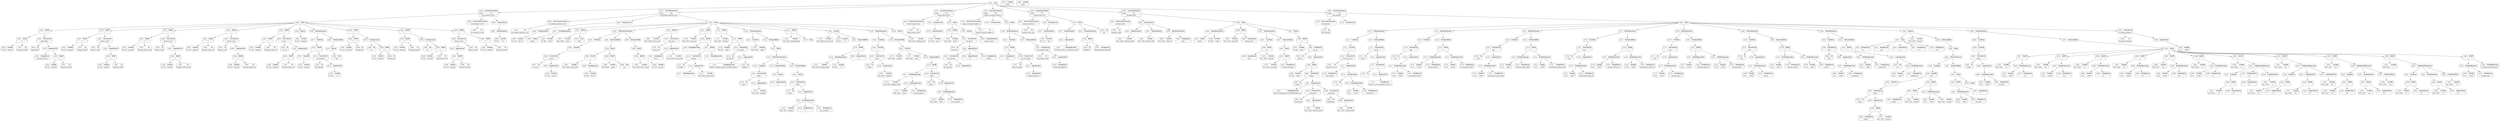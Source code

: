 digraph ast {
node [shape=none];
43008 [label=<<TABLE border='1' cellspacing='0' cellpadding='10' style='rounded' ><TR><TD border='0'>43008</TD><TD border='0'><B>ArgumentList</B></TD></TR></TABLE>>];
43008 -> 43007 [weight=2];
43009 [label=<<TABLE border='1' cellspacing='0' cellpadding='10' style='rounded' ><TR><TD border='0'>43009</TD><TD border='0'><B>FunctionCall</B></TD></TR><HR/><TR><TD border='0' cellpadding='5' colspan='2'>format_to_edit</TD></TR></TABLE>>];
43009 -> 43004 [weight=2];
43009 -> 43008 [weight=2];
43010 [label=<<TABLE border='1' cellspacing='0' cellpadding='10' style='rounded' ><TR><TD border='0'>43010</TD><TD border='0'><B>Variable</B></TD></TR><HR/><TR><TD border='0' cellpadding='5'>(0, 213)</TD><TD border='0' cellpadding='5'>comment</TD></TR></TABLE>>];
43011 [label=<<TABLE border='1' cellspacing='0' cellpadding='10' style='rounded' ><TR><TD border='0'>43011</TD><TD border='0'><B>Id</B></TD></TR><HR/><TR><TD border='0' cellpadding='5' colspan='2'>comment_content</TD></TR></TABLE>>];
43012 [label=<<TABLE border='1' cellspacing='0' cellpadding='10' style='rounded' ><TR><TD border='0'>43012</TD><TD border='0'><B>BinOP</B></TD></TR><HR/><TR><TD border='0' cellpadding='5' colspan='2'>-&gt;</TD></TR></TABLE>>];
43012 -> 43010 [weight=2];
43012 -> 43011 [weight=2];
43013 [label=<<TABLE border='1' cellspacing='0' cellpadding='10' style='rounded' ><TR><TD border='0'>43013</TD><TD border='0'><B>BinOP</B></TD></TR><HR/><TR><TD border='0' cellpadding='5' colspan='2'>=</TD></TR></TABLE>>];
43013 -> 43012 [weight=2];
43013 -> 43020 [weight=2];
43014 [label=<<TABLE border='1' cellspacing='0' cellpadding='10' style='rounded' ><TR><TD border='0'>43014</TD><TD border='0'><B>Id</B></TD></TR><HR/><TR><TD border='0' cellpadding='5' colspan='2'>apply_filters</TD></TR></TABLE>>];
43015 [label=<<TABLE border='1' cellspacing='0' cellpadding='10' style='rounded' ><TR><TD border='0'>43015</TD><TD border='0'><B>StringLiteral</B></TD></TR><HR/><TR><TD border='0' cellpadding='5' colspan='2'>comment_edit_pre</TD></TR></TABLE>>];
43016 [label=<<TABLE border='1' cellspacing='0' cellpadding='10' style='rounded' ><TR><TD border='0'>43016</TD><TD border='0'><B>Variable</B></TD></TR><HR/><TR><TD border='0' cellpadding='5'>(0, 213)</TD><TD border='0' cellpadding='5'>comment</TD></TR></TABLE>>];
43017 [label=<<TABLE border='1' cellspacing='0' cellpadding='10' style='rounded' ><TR><TD border='0'>43017</TD><TD border='0'><B>Id</B></TD></TR><HR/><TR><TD border='0' cellpadding='5' colspan='2'>comment_content</TD></TR></TABLE>>];
43018 [label=<<TABLE border='1' cellspacing='0' cellpadding='10' style='rounded' ><TR><TD border='0'>43018</TD><TD border='0'><B>BinOP</B></TD></TR><HR/><TR><TD border='0' cellpadding='5' colspan='2'>-&gt;</TD></TR></TABLE>>];
43018 -> 43016 [weight=2];
43018 -> 43017 [weight=2];
43019 [label=<<TABLE border='1' cellspacing='0' cellpadding='10' style='rounded' ><TR><TD border='0'>43019</TD><TD border='0'><B>ArgumentList</B></TD></TR></TABLE>>];
43019 -> 43015 [weight=2];
43019 -> 43018 [weight=2];
43020 [label=<<TABLE border='1' cellspacing='0' cellpadding='10' style='rounded' ><TR><TD border='0'>43020</TD><TD border='0'><B>FunctionCall</B></TD></TR><HR/><TR><TD border='0' cellpadding='5' colspan='2'>apply_filters</TD></TR></TABLE>>];
43020 -> 43014 [weight=2];
43020 -> 43019 [weight=2];
43021 [label=<<TABLE border='1' cellspacing='0' cellpadding='10' style='rounded' ><TR><TD border='0'>43021</TD><TD border='0'><B>Variable</B></TD></TR><HR/><TR><TD border='0' cellpadding='5'>(0, 213)</TD><TD border='0' cellpadding='5'>comment</TD></TR></TABLE>>];
43022 [label=<<TABLE border='1' cellspacing='0' cellpadding='10' style='rounded' ><TR><TD border='0'>43022</TD><TD border='0'><B>Id</B></TD></TR><HR/><TR><TD border='0' cellpadding='5' colspan='2'>comment_author</TD></TR></TABLE>>];
43023 [label=<<TABLE border='1' cellspacing='0' cellpadding='10' style='rounded' ><TR><TD border='0'>43023</TD><TD border='0'><B>BinOP</B></TD></TR><HR/><TR><TD border='0' cellpadding='5' colspan='2'>-&gt;</TD></TR></TABLE>>];
43023 -> 43021 [weight=2];
43023 -> 43022 [weight=2];
43024 [label=<<TABLE border='1' cellspacing='0' cellpadding='10' style='rounded' ><TR><TD border='0'>43024</TD><TD border='0'><B>BinOP</B></TD></TR><HR/><TR><TD border='0' cellpadding='5' colspan='2'>=</TD></TR></TABLE>>];
43024 -> 43023 [weight=2];
43024 -> 43030 [weight=2];
43025 [label=<<TABLE border='1' cellspacing='0' cellpadding='10' style='rounded' ><TR><TD border='0'>43025</TD><TD border='0'><B>Id</B></TD></TR><HR/><TR><TD border='0' cellpadding='5' colspan='2'>format_to_edit</TD></TR></TABLE>>];
43026 [label=<<TABLE border='1' cellspacing='0' cellpadding='10' style='rounded' ><TR><TD border='0'>43026</TD><TD border='0'><B>Variable</B></TD></TR><HR/><TR><TD border='0' cellpadding='5'>(0, 213)</TD><TD border='0' cellpadding='5'>comment</TD></TR></TABLE>>];
43027 [label=<<TABLE border='1' cellspacing='0' cellpadding='10' style='rounded' ><TR><TD border='0'>43027</TD><TD border='0'><B>Id</B></TD></TR><HR/><TR><TD border='0' cellpadding='5' colspan='2'>comment_author</TD></TR></TABLE>>];
43028 [label=<<TABLE border='1' cellspacing='0' cellpadding='10' style='rounded' ><TR><TD border='0'>43028</TD><TD border='0'><B>BinOP</B></TD></TR><HR/><TR><TD border='0' cellpadding='5' colspan='2'>-&gt;</TD></TR></TABLE>>];
43028 -> 43026 [weight=2];
43028 -> 43027 [weight=2];
43029 [label=<<TABLE border='1' cellspacing='0' cellpadding='10' style='rounded' ><TR><TD border='0'>43029</TD><TD border='0'><B>ArgumentList</B></TD></TR></TABLE>>];
43029 -> 43028 [weight=2];
43030 [label=<<TABLE border='1' cellspacing='0' cellpadding='10' style='rounded' ><TR><TD border='0'>43030</TD><TD border='0'><B>FunctionCall</B></TD></TR><HR/><TR><TD border='0' cellpadding='5' colspan='2'>format_to_edit</TD></TR></TABLE>>];
43030 -> 43025 [weight=2];
43030 -> 43029 [weight=2];
43031 [label=<<TABLE border='1' cellspacing='0' cellpadding='10' style='rounded' ><TR><TD border='0'>43031</TD><TD border='0'><B>Variable</B></TD></TR><HR/><TR><TD border='0' cellpadding='5'>(0, 213)</TD><TD border='0' cellpadding='5'>comment</TD></TR></TABLE>>];
43032 [label=<<TABLE border='1' cellspacing='0' cellpadding='10' style='rounded' ><TR><TD border='0'>43032</TD><TD border='0'><B>Id</B></TD></TR><HR/><TR><TD border='0' cellpadding='5' colspan='2'>comment_author_email</TD></TR></TABLE>>];
43033 [label=<<TABLE border='1' cellspacing='0' cellpadding='10' style='rounded' ><TR><TD border='0'>43033</TD><TD border='0'><B>BinOP</B></TD></TR><HR/><TR><TD border='0' cellpadding='5' colspan='2'>-&gt;</TD></TR></TABLE>>];
43033 -> 43031 [weight=2];
43033 -> 43032 [weight=2];
43034 [label=<<TABLE border='1' cellspacing='0' cellpadding='10' style='rounded' ><TR><TD border='0'>43034</TD><TD border='0'><B>BinOP</B></TD></TR><HR/><TR><TD border='0' cellpadding='5' colspan='2'>=</TD></TR></TABLE>>];
43034 -> 43033 [weight=2];
43034 -> 43040 [weight=2];
43035 [label=<<TABLE border='1' cellspacing='0' cellpadding='10' style='rounded' ><TR><TD border='0'>43035</TD><TD border='0'><B>Id</B></TD></TR><HR/><TR><TD border='0' cellpadding='5' colspan='2'>format_to_edit</TD></TR></TABLE>>];
43036 [label=<<TABLE border='1' cellspacing='0' cellpadding='10' style='rounded' ><TR><TD border='0'>43036</TD><TD border='0'><B>Variable</B></TD></TR><HR/><TR><TD border='0' cellpadding='5'>(0, 213)</TD><TD border='0' cellpadding='5'>comment</TD></TR></TABLE>>];
43037 [label=<<TABLE border='1' cellspacing='0' cellpadding='10' style='rounded' ><TR><TD border='0'>43037</TD><TD border='0'><B>Id</B></TD></TR><HR/><TR><TD border='0' cellpadding='5' colspan='2'>comment_author_email</TD></TR></TABLE>>];
43038 [label=<<TABLE border='1' cellspacing='0' cellpadding='10' style='rounded' ><TR><TD border='0'>43038</TD><TD border='0'><B>BinOP</B></TD></TR><HR/><TR><TD border='0' cellpadding='5' colspan='2'>-&gt;</TD></TR></TABLE>>];
43038 -> 43036 [weight=2];
43038 -> 43037 [weight=2];
43039 [label=<<TABLE border='1' cellspacing='0' cellpadding='10' style='rounded' ><TR><TD border='0'>43039</TD><TD border='0'><B>ArgumentList</B></TD></TR></TABLE>>];
43039 -> 43038 [weight=2];
43040 [label=<<TABLE border='1' cellspacing='0' cellpadding='10' style='rounded' ><TR><TD border='0'>43040</TD><TD border='0'><B>FunctionCall</B></TD></TR><HR/><TR><TD border='0' cellpadding='5' colspan='2'>format_to_edit</TD></TR></TABLE>>];
43040 -> 43035 [weight=2];
43040 -> 43039 [weight=2];
43041 [label=<<TABLE border='1' cellspacing='0' cellpadding='10' style='rounded' ><TR><TD border='0'>43041</TD><TD border='0'><B>Variable</B></TD></TR><HR/><TR><TD border='0' cellpadding='5'>(0, 213)</TD><TD border='0' cellpadding='5'>comment</TD></TR></TABLE>>];
43042 [label=<<TABLE border='1' cellspacing='0' cellpadding='10' style='rounded' ><TR><TD border='0'>43042</TD><TD border='0'><B>Id</B></TD></TR><HR/><TR><TD border='0' cellpadding='5' colspan='2'>comment_author_url</TD></TR></TABLE>>];
43043 [label=<<TABLE border='1' cellspacing='0' cellpadding='10' style='rounded' ><TR><TD border='0'>43043</TD><TD border='0'><B>BinOP</B></TD></TR><HR/><TR><TD border='0' cellpadding='5' colspan='2'>-&gt;</TD></TR></TABLE>>];
43043 -> 43041 [weight=2];
43043 -> 43042 [weight=2];
43044 [label=<<TABLE border='1' cellspacing='0' cellpadding='10' style='rounded' ><TR><TD border='0'>43044</TD><TD border='0'><B>BinOP</B></TD></TR><HR/><TR><TD border='0' cellpadding='5' colspan='2'>=</TD></TR></TABLE>>];
43044 -> 43043 [weight=2];
43044 -> 43050 [weight=2];
43045 [label=<<TABLE border='1' cellspacing='0' cellpadding='10' style='rounded' ><TR><TD border='0'>43045</TD><TD border='0'><B>Id</B></TD></TR><HR/><TR><TD border='0' cellpadding='5' colspan='2'>format_to_edit</TD></TR></TABLE>>];
43046 [label=<<TABLE border='1' cellspacing='0' cellpadding='10' style='rounded' ><TR><TD border='0'>43046</TD><TD border='0'><B>Variable</B></TD></TR><HR/><TR><TD border='0' cellpadding='5'>(0, 213)</TD><TD border='0' cellpadding='5'>comment</TD></TR></TABLE>>];
43047 [label=<<TABLE border='1' cellspacing='0' cellpadding='10' style='rounded' ><TR><TD border='0'>43047</TD><TD border='0'><B>Id</B></TD></TR><HR/><TR><TD border='0' cellpadding='5' colspan='2'>comment_author_url</TD></TR></TABLE>>];
43048 [label=<<TABLE border='1' cellspacing='0' cellpadding='10' style='rounded' ><TR><TD border='0'>43048</TD><TD border='0'><B>BinOP</B></TD></TR><HR/><TR><TD border='0' cellpadding='5' colspan='2'>-&gt;</TD></TR></TABLE>>];
43048 -> 43046 [weight=2];
43048 -> 43047 [weight=2];
43049 [label=<<TABLE border='1' cellspacing='0' cellpadding='10' style='rounded' ><TR><TD border='0'>43049</TD><TD border='0'><B>ArgumentList</B></TD></TR></TABLE>>];
43049 -> 43048 [weight=2];
43050 [label=<<TABLE border='1' cellspacing='0' cellpadding='10' style='rounded' ><TR><TD border='0'>43050</TD><TD border='0'><B>FunctionCall</B></TD></TR><HR/><TR><TD border='0' cellpadding='5' colspan='2'>format_to_edit</TD></TR></TABLE>>];
43050 -> 43045 [weight=2];
43050 -> 43049 [weight=2];
43051 [label=<<TABLE border='1' cellspacing='0' cellpadding='10' style='rounded' ><TR><TD border='0'>43051</TD><TD border='0'><B>Variable</B></TD></TR><HR/><TR><TD border='0' cellpadding='5'>(0, 213)</TD><TD border='0' cellpadding='5'>comment</TD></TR></TABLE>>];
43052 [label=<<TABLE border='1' cellspacing='0' cellpadding='10' style='rounded' ><TR><TD border='0'>43052</TD><TD border='0'><B>Id</B></TD></TR><HR/><TR><TD border='0' cellpadding='5' colspan='2'>comment_author_url</TD></TR></TABLE>>];
43053 [label=<<TABLE border='1' cellspacing='0' cellpadding='10' style='rounded' ><TR><TD border='0'>43053</TD><TD border='0'><B>BinOP</B></TD></TR><HR/><TR><TD border='0' cellpadding='5' colspan='2'>-&gt;</TD></TR></TABLE>>];
43053 -> 43051 [weight=2];
43053 -> 43052 [weight=2];
43054 [label=<<TABLE border='1' cellspacing='0' cellpadding='10' style='rounded' ><TR><TD border='0'>43054</TD><TD border='0'><B>BinOP</B></TD></TR><HR/><TR><TD border='0' cellpadding='5' colspan='2'>=</TD></TR></TABLE>>];
43054 -> 43053 [weight=2];
43054 -> 43060 [weight=2];
43055 [label=<<TABLE border='1' cellspacing='0' cellpadding='10' style='rounded' ><TR><TD border='0'>43055</TD><TD border='0'><B>Id</B></TD></TR><HR/><TR><TD border='0' cellpadding='5' colspan='2'>esc_url</TD></TR></TABLE>>];
43056 [label=<<TABLE border='1' cellspacing='0' cellpadding='10' style='rounded' ><TR><TD border='0'>43056</TD><TD border='0'><B>Variable</B></TD></TR><HR/><TR><TD border='0' cellpadding='5'>(0, 213)</TD><TD border='0' cellpadding='5'>comment</TD></TR></TABLE>>];
43057 [label=<<TABLE border='1' cellspacing='0' cellpadding='10' style='rounded' ><TR><TD border='0'>43057</TD><TD border='0'><B>Id</B></TD></TR><HR/><TR><TD border='0' cellpadding='5' colspan='2'>comment_author_url</TD></TR></TABLE>>];
43058 [label=<<TABLE border='1' cellspacing='0' cellpadding='10' style='rounded' ><TR><TD border='0'>43058</TD><TD border='0'><B>BinOP</B></TD></TR><HR/><TR><TD border='0' cellpadding='5' colspan='2'>-&gt;</TD></TR></TABLE>>];
43058 -> 43056 [weight=2];
43058 -> 43057 [weight=2];
43059 [label=<<TABLE border='1' cellspacing='0' cellpadding='10' style='rounded' ><TR><TD border='0'>43059</TD><TD border='0'><B>ArgumentList</B></TD></TR></TABLE>>];
43059 -> 43058 [weight=2];
43060 [label=<<TABLE border='1' cellspacing='0' cellpadding='10' style='rounded' ><TR><TD border='0'>43060</TD><TD border='0'><B>FunctionCall</B></TD></TR><HR/><TR><TD border='0' cellpadding='5' colspan='2'>esc_url</TD></TR></TABLE>>];
43060 -> 43055 [weight=2];
43060 -> 43059 [weight=2];
43061 [label=<<TABLE border='1' cellspacing='0' cellpadding='10' style='rounded' ><TR><TD border='0'>43061</TD><TD border='0'><B>Variable</B></TD></TR><HR/><TR><TD border='0' cellpadding='5'>(0, 213)</TD><TD border='0' cellpadding='5'>comment</TD></TR></TABLE>>];
43062 [label=<<TABLE border='1' cellspacing='0' cellpadding='10' style='rounded' ><TR><TD border='0'>43062</TD><TD border='0'><B>Return</B></TD></TR></TABLE>>];
43062 -> 43061 [weight=2];
43063 [label=<<TABLE border='1' cellspacing='0' cellpadding='10' style='rounded' ><TR><TD border='0'>43063</TD><TD border='0'><B>Block</B></TD></TR></TABLE>>];
43063 -> 42980 [weight=2];
43063 -> 42985 [weight=2];
43063 -> 42994 [weight=2];
43063 -> 43003 [weight=2];
43063 -> 43013 [weight=2];
43063 -> 43024 [weight=2];
43063 -> 43034 [weight=2];
43063 -> 43044 [weight=2];
43063 -> 43054 [weight=2];
43063 -> 43062 [weight=2];
43064 [label=<<TABLE border='1' cellspacing='0' cellpadding='10' style='rounded' ><TR><TD border='0'>43064</TD><TD border='0'><B>FunctionStatement</B></TD></TR><HR/><TR><TD border='0' cellpadding='5'>Scope</TD><TD border='0' cellpadding='5'>243</TD></TR><HR/><TR><TD border='0' cellpadding='5' colspan='2'>get_comment_to_edit</TD></TR></TABLE>>];
43064 -> 42965 [weight=2];
43064 -> 42968 [weight=2];
43064 -> 43063 [weight=2];
43065 [label=<<TABLE border='1' cellspacing='0' cellpadding='10' style='rounded' ><TR><TD border='0'>43065</TD><TD border='0'><B>Id</B></TD></TR><HR/><TR><TD border='0' cellpadding='5' colspan='2'>get_pending_comments_num</TD></TR></TABLE>>];
43066 [label=<<TABLE border='1' cellspacing='0' cellpadding='10' style='rounded' ><TR><TD border='0'>43066</TD><TD border='0'><B>ReturnValueFunction</B></TD></TR><HR/><TR><TD border='0' cellpadding='5' colspan='2'>get_pending_comments_num</TD></TR></TABLE>>];
43066 -> 43065 [weight=2];
43067 [label=<<TABLE border='1' cellspacing='0' cellpadding='10' style='rounded' ><TR><TD border='0'>43067</TD><TD border='0'><B>Variable</B></TD></TR><HR/><TR><TD border='0' cellpadding='5'>(0, 176)</TD><TD border='0' cellpadding='5'>post_id</TD></TR></TABLE>>];
43068 [label=<<TABLE border='1' cellspacing='0' cellpadding='10' style='rounded' ><TR><TD border='0'>43068</TD><TD border='0'><B>ValueParameter</B></TD></TR></TABLE>>];
43068 -> 43067 [weight=2];
43069 [label=<<TABLE border='1' cellspacing='0' cellpadding='10' style='rounded' ><TR><TD border='0'>43069</TD><TD border='0'><B>ParameterList</B></TD></TR></TABLE>>];
43069 -> 43068 [weight=2];
43070 [label=<<TABLE border='1' cellspacing='0' cellpadding='10' style='rounded' ><TR><TD border='0'>43070</TD><TD border='0'><B>Global</B></TD></TR><HR/><TR><TD border='0' cellpadding='5' colspan='2'>global</TD></TR></TABLE>>];
43071 [label=<<TABLE border='1' cellspacing='0' cellpadding='10' style='rounded' ><TR><TD border='0'>43071</TD><TD border='0'><B>Variable</B></TD></TR><HR/><TR><TD border='0' cellpadding='5'>(0, 184)</TD><TD border='0' cellpadding='5'>wpdb</TD></TR></TABLE>>];
43072 [label=<<TABLE border='1' cellspacing='0' cellpadding='10' style='rounded' ><TR><TD border='0'>43072</TD><TD border='0'><B>VariableStatement</B></TD></TR></TABLE>>];
43072 -> 43070 [weight=2];
43072 -> 43071 [weight=2];
43073 [label=<<TABLE border='1' cellspacing='0' cellpadding='10' style='rounded' ><TR><TD border='0'>43073</TD><TD border='0'><B>Variable</B></TD></TR><HR/><TR><TD border='0' cellpadding='5'>(244, 1039)</TD><TD border='0' cellpadding='5'>single</TD></TR></TABLE>>];
43074 [label=<<TABLE border='1' cellspacing='0' cellpadding='10' style='rounded' ><TR><TD border='0'>43074</TD><TD border='0'><B>BinOP</B></TD></TR><HR/><TR><TD border='0' cellpadding='5' colspan='2'>=</TD></TR></TABLE>>];
43074 -> 43073 [weight=2];
43074 -> 43075 [weight=2];
43075 [label=<<TABLE border='1' cellspacing='0' cellpadding='10' style='rounded' ><TR><TD border='0'>43075</TD><TD border='0'><B>False</B></TD></TR><HR/><TR><TD border='0' cellpadding='5' colspan='2'>false</TD></TR></TABLE>>];
43077 [label=<<TABLE border='1' cellspacing='0' cellpadding='10' style='rounded' ><TR><TD border='0'>43077</TD><TD border='0'><B>Id</B></TD></TR><HR/><TR><TD border='0' cellpadding='5' colspan='2'>is_array</TD></TR></TABLE>>];
43078 [label=<<TABLE border='1' cellspacing='0' cellpadding='10' style='rounded' ><TR><TD border='0'>43078</TD><TD border='0'><B>Variable</B></TD></TR><HR/><TR><TD border='0' cellpadding='5'>(0, 176)</TD><TD border='0' cellpadding='5'>post_id</TD></TR></TABLE>>];
43079 [label=<<TABLE border='1' cellspacing='0' cellpadding='10' style='rounded' ><TR><TD border='0'>43079</TD><TD border='0'><B>ArgumentList</B></TD></TR></TABLE>>];
43079 -> 43078 [weight=2];
43080 [label=<<TABLE border='1' cellspacing='0' cellpadding='10' style='rounded' ><TR><TD border='0'>43080</TD><TD border='0'><B>FunctionCall</B></TD></TR><HR/><TR><TD border='0' cellpadding='5' colspan='2'>is_array</TD></TR></TABLE>>];
43080 -> 43077 [weight=2];
43080 -> 43079 [weight=2];
43081 [label=<<TABLE border='1' cellspacing='0' cellpadding='10' style='rounded' ><TR><TD border='0'>43081</TD><TD border='0'><B>UnaryOP</B></TD></TR><HR/><TR><TD border='0' cellpadding='5' colspan='2'>!</TD></TR></TABLE>>];
43081 -> 43080 [weight=2];
43082 [label=<<TABLE border='1' cellspacing='0' cellpadding='10' style='rounded' ><TR><TD border='0'>43082</TD><TD border='0'><B>Condition</B></TD></TR></TABLE>>];
43082 -> 43081 [weight=2];
43083 [label=<<TABLE border='1' cellspacing='0' cellpadding='10' style='rounded' ><TR><TD border='0'>43083</TD><TD border='0'><B>Variable</B></TD></TR><HR/><TR><TD border='0' cellpadding='5'>(244, 1040)</TD><TD border='0' cellpadding='5'>post_id_array</TD></TR></TABLE>>];
43084 [label=<<TABLE border='1' cellspacing='0' cellpadding='10' style='rounded' ><TR><TD border='0'>43084</TD><TD border='0'><B>BinOP</B></TD></TR><HR/><TR><TD border='0' cellpadding='5' colspan='2'>=</TD></TR></TABLE>>];
43084 -> 43083 [weight=2];
43084 -> 43086 [weight=2];
43085 [label=<<TABLE border='1' cellspacing='0' cellpadding='10' style='rounded' ><TR><TD border='0'>43085</TD><TD border='0'><B>Variable</B></TD></TR><HR/><TR><TD border='0' cellpadding='5'>(0, 176)</TD><TD border='0' cellpadding='5'>post_id</TD></TR></TABLE>>];
43086 [label=<<TABLE border='1' cellspacing='0' cellpadding='10' style='rounded' ><TR><TD border='0'>43086</TD><TD border='0'><B>CastExpression</B></TD></TR></TABLE>>];
43086 -> 43085 [weight=2];
43087 [label=<<TABLE border='1' cellspacing='0' cellpadding='10' style='rounded' ><TR><TD border='0'>43087</TD><TD border='0'><B>Variable</B></TD></TR><HR/><TR><TD border='0' cellpadding='5'>(244, 1039)</TD><TD border='0' cellpadding='5'>single</TD></TR></TABLE>>];
43088 [label=<<TABLE border='1' cellspacing='0' cellpadding='10' style='rounded' ><TR><TD border='0'>43088</TD><TD border='0'><B>BinOP</B></TD></TR><HR/><TR><TD border='0' cellpadding='5' colspan='2'>=</TD></TR></TABLE>>];
43088 -> 43087 [weight=2];
43088 -> 43089 [weight=2];
43089 [label=<<TABLE border='1' cellspacing='0' cellpadding='10' style='rounded' ><TR><TD border='0'>43089</TD><TD border='0'><B>True</B></TD></TR><HR/><TR><TD border='0' cellpadding='5' colspan='2'>true</TD></TR></TABLE>>];
43090 [label=<<TABLE border='1' cellspacing='0' cellpadding='10' style='rounded' ><TR><TD border='0'>43090</TD><TD border='0'><B>Block</B></TD></TR></TABLE>>];
43090 -> 43084 [weight=2];
43090 -> 43088 [weight=2];
43091 [label=<<TABLE border='1' cellspacing='0' cellpadding='10' style='rounded' ><TR><TD border='0'>43091</TD><TD border='0'><B>IfThenElseStatement</B></TD></TR></TABLE>>];
43091 -> 43082 [weight=2];
43091 -> 43092 [weight=2];
43091 -> 43098 [weight=2];
43092 [label=<<TABLE border='1' cellspacing='0' cellpadding='10' style='rounded' ><TR><TD border='0'>43092</TD><TD border='0'><B>StatementBody</B></TD></TR></TABLE>>];
43092 -> 43090 [weight=2];
43093 [label=<<TABLE border='1' cellspacing='0' cellpadding='10' style='rounded' ><TR><TD border='0'>43093</TD><TD border='0'><B>Variable</B></TD></TR><HR/><TR><TD border='0' cellpadding='5'>(244, 1040)</TD><TD border='0' cellpadding='5'>post_id_array</TD></TR></TABLE>>];
43094 [label=<<TABLE border='1' cellspacing='0' cellpadding='10' style='rounded' ><TR><TD border='0'>43094</TD><TD border='0'><B>BinOP</B></TD></TR><HR/><TR><TD border='0' cellpadding='5' colspan='2'>=</TD></TR></TABLE>>];
43094 -> 43093 [weight=2];
43094 -> 43095 [weight=2];
43095 [label=<<TABLE border='1' cellspacing='0' cellpadding='10' style='rounded' ><TR><TD border='0'>43095</TD><TD border='0'><B>Variable</B></TD></TR><HR/><TR><TD border='0' cellpadding='5'>(0, 176)</TD><TD border='0' cellpadding='5'>post_id</TD></TR></TABLE>>];
43096 [label=<<TABLE border='1' cellspacing='0' cellpadding='10' style='rounded' ><TR><TD border='0'>43096</TD><TD border='0'><B>Block</B></TD></TR></TABLE>>];
43096 -> 43094 [weight=2];
43098 [label=<<TABLE border='1' cellspacing='0' cellpadding='10' style='rounded' ><TR><TD border='0'>43098</TD><TD border='0'><B>StatementBody</B></TD></TR></TABLE>>];
43098 -> 43096 [weight=2];
43099 [label=<<TABLE border='1' cellspacing='0' cellpadding='10' style='rounded' ><TR><TD border='0'>43099</TD><TD border='0'><B>Variable</B></TD></TR><HR/><TR><TD border='0' cellpadding='5'>(244, 1040)</TD><TD border='0' cellpadding='5'>post_id_array</TD></TR></TABLE>>];
43100 [label=<<TABLE border='1' cellspacing='0' cellpadding='10' style='rounded' ><TR><TD border='0'>43100</TD><TD border='0'><B>BinOP</B></TD></TR><HR/><TR><TD border='0' cellpadding='5' colspan='2'>=</TD></TR></TABLE>>];
43100 -> 43099 [weight=2];
43100 -> 43105 [weight=2];
43101 [label=<<TABLE border='1' cellspacing='0' cellpadding='10' style='rounded' ><TR><TD border='0'>43101</TD><TD border='0'><B>Id</B></TD></TR><HR/><TR><TD border='0' cellpadding='5' colspan='2'>array_map</TD></TR></TABLE>>];
43102 [label=<<TABLE border='1' cellspacing='0' cellpadding='10' style='rounded' ><TR><TD border='0'>43102</TD><TD border='0'><B>StringLiteral</B></TD></TR><HR/><TR><TD border='0' cellpadding='5' colspan='2'>intval</TD></TR></TABLE>>];
43103 [label=<<TABLE border='1' cellspacing='0' cellpadding='10' style='rounded' ><TR><TD border='0'>43103</TD><TD border='0'><B>Variable</B></TD></TR><HR/><TR><TD border='0' cellpadding='5'>(244, 1040)</TD><TD border='0' cellpadding='5'>post_id_array</TD></TR></TABLE>>];
43104 [label=<<TABLE border='1' cellspacing='0' cellpadding='10' style='rounded' ><TR><TD border='0'>43104</TD><TD border='0'><B>ArgumentList</B></TD></TR></TABLE>>];
43104 -> 43102 [weight=2];
43104 -> 43103 [weight=2];
43105 [label=<<TABLE border='1' cellspacing='0' cellpadding='10' style='rounded' ><TR><TD border='0'>43105</TD><TD border='0'><B>FunctionCall</B></TD></TR><HR/><TR><TD border='0' cellpadding='5' colspan='2'>array_map</TD></TR></TABLE>>];
43105 -> 43101 [weight=2];
43105 -> 43104 [weight=2];
43106 [label=<<TABLE border='1' cellspacing='0' cellpadding='10' style='rounded' ><TR><TD border='0'>43106</TD><TD border='0'><B>Variable</B></TD></TR><HR/><TR><TD border='0' cellpadding='5'>(244, 1041)</TD><TD border='0' cellpadding='5'>post_id_in</TD></TR></TABLE>>];
43107 [label=<<TABLE border='1' cellspacing='0' cellpadding='10' style='rounded' ><TR><TD border='0'>43107</TD><TD border='0'><B>BinOP</B></TD></TR><HR/><TR><TD border='0' cellpadding='5' colspan='2'>=</TD></TR></TABLE>>];
43107 -> 43106 [weight=2];
43107 -> 43109 [weight=2];
43108 [label=<<TABLE border='1' cellspacing='0' cellpadding='10' style='rounded' ><TR><TD border='0'>43108</TD><TD border='0'><B>StringExpression</B></TD></TR><HR/><TR><TD border='0' cellpadding='5' colspan='2'>'</TD></TR></TABLE>>];
43109 [label=<<TABLE border='1' cellspacing='0' cellpadding='10' style='rounded' ><TR><TD border='0'>43109</TD><TD border='0'><B>BinOP</B></TD></TR><HR/><TR><TD border='0' cellpadding='5' colspan='2'>.</TD></TR></TABLE>>];
43109 -> 43108 [weight=2];
43109 -> 43115 [weight=2];
43110 [label=<<TABLE border='1' cellspacing='0' cellpadding='10' style='rounded' ><TR><TD border='0'>43110</TD><TD border='0'><B>Id</B></TD></TR><HR/><TR><TD border='0' cellpadding='5' colspan='2'>implode</TD></TR></TABLE>>];
43111 [label=<<TABLE border='1' cellspacing='0' cellpadding='10' style='rounded' ><TR><TD border='0'>43111</TD><TD border='0'><B>StringExpression</B></TD></TR><HR/><TR><TD border='0' cellpadding='5' colspan='2'>', '</TD></TR></TABLE>>];
43112 [label=<<TABLE border='1' cellspacing='0' cellpadding='10' style='rounded' ><TR><TD border='0'>43112</TD><TD border='0'><B>Variable</B></TD></TR><HR/><TR><TD border='0' cellpadding='5'>(244, 1040)</TD><TD border='0' cellpadding='5'>post_id_array</TD></TR></TABLE>>];
43113 [label=<<TABLE border='1' cellspacing='0' cellpadding='10' style='rounded' ><TR><TD border='0'>43113</TD><TD border='0'><B>ArgumentList</B></TD></TR></TABLE>>];
43113 -> 43111 [weight=2];
43113 -> 43112 [weight=2];
43114 [label=<<TABLE border='1' cellspacing='0' cellpadding='10' style='rounded' ><TR><TD border='0'>43114</TD><TD border='0'><B>FunctionCall</B></TD></TR><HR/><TR><TD border='0' cellpadding='5' colspan='2'>implode</TD></TR></TABLE>>];
43114 -> 43110 [weight=2];
43114 -> 43113 [weight=2];
43115 [label=<<TABLE border='1' cellspacing='0' cellpadding='10' style='rounded' ><TR><TD border='0'>43115</TD><TD border='0'><B>BinOP</B></TD></TR><HR/><TR><TD border='0' cellpadding='5' colspan='2'>.</TD></TR></TABLE>>];
43115 -> 43114 [weight=2];
43115 -> 43116 [weight=2];
43116 [label=<<TABLE border='1' cellspacing='0' cellpadding='10' style='rounded' ><TR><TD border='0'>43116</TD><TD border='0'><B>StringExpression</B></TD></TR><HR/><TR><TD border='0' cellpadding='5' colspan='2'>'</TD></TR></TABLE>>];
43117 [label=<<TABLE border='1' cellspacing='0' cellpadding='10' style='rounded' ><TR><TD border='0'>43117</TD><TD border='0'><B>Variable</B></TD></TR><HR/><TR><TD border='0' cellpadding='5'>(244, 1042)</TD><TD border='0' cellpadding='5'>pending</TD></TR></TABLE>>];
43118 [label=<<TABLE border='1' cellspacing='0' cellpadding='10' style='rounded' ><TR><TD border='0'>43118</TD><TD border='0'><B>BinOP</B></TD></TR><HR/><TR><TD border='0' cellpadding='5' colspan='2'>=</TD></TR></TABLE>>];
43118 -> 43117 [weight=2];
43118 -> 43125 [weight=2];
43119 [label=<<TABLE border='1' cellspacing='0' cellpadding='10' style='rounded' ><TR><TD border='0'>43119</TD><TD border='0'><B>Variable</B></TD></TR><HR/><TR><TD border='0' cellpadding='5'>(0, 184)</TD><TD border='0' cellpadding='5'>wpdb</TD></TR></TABLE>>];
43120 [label=<<TABLE border='1' cellspacing='0' cellpadding='10' style='rounded' ><TR><TD border='0'>43120</TD><TD border='0'><B>Id</B></TD></TR><HR/><TR><TD border='0' cellpadding='5' colspan='2'>get_results</TD></TR></TABLE>>];
43121 [label=<<TABLE border='1' cellspacing='0' cellpadding='10' style='rounded' ><TR><TD border='0'>43121</TD><TD border='0'><B>StringExpression</B></TD></TR><HR/><TR><TD border='0' cellpadding='5' colspan='2'>SELECT comment_post_ID, COUNT(comment...</TD></TR></TABLE>>];
43122 [label=<<TABLE border='1' cellspacing='0' cellpadding='10' style='rounded' ><TR><TD border='0'>43122</TD><TD border='0'><B>Id</B></TD></TR><HR/><TR><TD border='0' cellpadding='5' colspan='2'>ARRAY_A</TD></TR></TABLE>>];
43123 [label=<<TABLE border='1' cellspacing='0' cellpadding='10' style='rounded' ><TR><TD border='0'>43123</TD><TD border='0'><B>ArgumentList</B></TD></TR></TABLE>>];
43123 -> 43121 [weight=2];
43123 -> 43122 [weight=2];
43124 [label=<<TABLE border='1' cellspacing='0' cellpadding='10' style='rounded' ><TR><TD border='0'>43124</TD><TD border='0'><B>MethodCall</B></TD></TR><HR/><TR><TD border='0' cellpadding='5' colspan='2'>get_results</TD></TR></TABLE>>];
43124 -> 43120 [weight=2];
43124 -> 43123 [weight=2];
43125 [label=<<TABLE border='1' cellspacing='0' cellpadding='10' style='rounded' ><TR><TD border='0'>43125</TD><TD border='0'><B>BinOP</B></TD></TR><HR/><TR><TD border='0' cellpadding='5' colspan='2'>-&gt;</TD></TR></TABLE>>];
43125 -> 43119 [weight=2];
43125 -> 43124 [weight=2];
43126 [label=<<TABLE border='1' cellspacing='0' cellpadding='10' style='rounded' ><TR><TD border='0'>43126</TD><TD border='0'><B>Variable</B></TD></TR><HR/><TR><TD border='0' cellpadding='5'>(244, 1039)</TD><TD border='0' cellpadding='5'>single</TD></TR></TABLE>>];
43127 [label=<<TABLE border='1' cellspacing='0' cellpadding='10' style='rounded' ><TR><TD border='0'>43127</TD><TD border='0'><B>Condition</B></TD></TR></TABLE>>];
43127 -> 43126 [weight=2];
43128 [label=<<TABLE border='1' cellspacing='0' cellpadding='10' style='rounded' ><TR><TD border='0'>43128</TD><TD border='0'><B>Id</B></TD></TR><HR/><TR><TD border='0' cellpadding='5' colspan='2'>empty</TD></TR></TABLE>>];
43129 [label=<<TABLE border='1' cellspacing='0' cellpadding='10' style='rounded' ><TR><TD border='0'>43129</TD><TD border='0'><B>Variable</B></TD></TR><HR/><TR><TD border='0' cellpadding='5'>(244, 1042)</TD><TD border='0' cellpadding='5'>pending</TD></TR></TABLE>>];
43130 [label=<<TABLE border='1' cellspacing='0' cellpadding='10' style='rounded' ><TR><TD border='0'>43130</TD><TD border='0'><B>ArgumentList</B></TD></TR></TABLE>>];
43130 -> 43129 [weight=2];
43131 [label=<<TABLE border='1' cellspacing='0' cellpadding='10' style='rounded' ><TR><TD border='0'>43131</TD><TD border='0'><B>FunctionCall</B></TD></TR><HR/><TR><TD border='0' cellpadding='5' colspan='2'>empty</TD></TR></TABLE>>];
43131 -> 43128 [weight=2];
43131 -> 43130 [weight=2];
43132 [label=<<TABLE border='1' cellspacing='0' cellpadding='10' style='rounded' ><TR><TD border='0'>43132</TD><TD border='0'><B>Condition</B></TD></TR></TABLE>>];
43132 -> 43131 [weight=2];
43133 [label=<<TABLE border='1' cellspacing='0' cellpadding='10' style='rounded' ><TR><TD border='0'>43133</TD><TD border='0'><B>IntegerLiteral</B></TD></TR><HR/><TR><TD border='0' cellpadding='5' colspan='2'>0</TD></TR></TABLE>>];
43134 [label=<<TABLE border='1' cellspacing='0' cellpadding='10' style='rounded' ><TR><TD border='0'>43134</TD><TD border='0'><B>Return</B></TD></TR></TABLE>>];
43134 -> 43133 [weight=2];
43135 [label=<<TABLE border='1' cellspacing='0' cellpadding='10' style='rounded' ><TR><TD border='0'>43135</TD><TD border='0'><B>IfThenElseStatement</B></TD></TR></TABLE>>];
43135 -> 43132 [weight=2];
43135 -> 43136 [weight=2];
43135 -> 43146 [weight=2];
43136 [label=<<TABLE border='1' cellspacing='0' cellpadding='10' style='rounded' ><TR><TD border='0'>43136</TD><TD border='0'><B>StatementBody</B></TD></TR></TABLE>>];
43136 -> 43134 [weight=2];
43137 [label=<<TABLE border='1' cellspacing='0' cellpadding='10' style='rounded' ><TR><TD border='0'>43137</TD><TD border='0'><B>Id</B></TD></TR><HR/><TR><TD border='0' cellpadding='5' colspan='2'>absint</TD></TR></TABLE>>];
43138 [label=<<TABLE border='1' cellspacing='0' cellpadding='10' style='rounded' ><TR><TD border='0'>43138</TD><TD border='0'><B>Variable</B></TD></TR><HR/><TR><TD border='0' cellpadding='5'>(244, 1042)</TD><TD border='0' cellpadding='5'>pending</TD></TR></TABLE>>];
43139 [label=<<TABLE border='1' cellspacing='0' cellpadding='10' style='rounded' ><TR><TD border='0'>43139</TD><TD border='0'><B>IntegerLiteral</B></TD></TR><HR/><TR><TD border='0' cellpadding='5' colspan='2'>0</TD></TR></TABLE>>];
43140 [label=<<TABLE border='1' cellspacing='0' cellpadding='10' style='rounded' ><TR><TD border='0'>43140</TD><TD border='0'><B>StringLiteral</B></TD></TR><HR/><TR><TD border='0' cellpadding='5' colspan='2'>num_comments</TD></TR></TABLE>>];
43141 [label=<<TABLE border='1' cellspacing='0' cellpadding='10' style='rounded' ><TR><TD border='0'>43141</TD><TD border='0'><B>PostfixExpression</B></TD></TR></TABLE>>];
43141 -> 43138 [weight=2];
43141 -> 43139 [weight=2];
43141 -> 43140 [weight=2];
43142 [label=<<TABLE border='1' cellspacing='0' cellpadding='10' style='rounded' ><TR><TD border='0'>43142</TD><TD border='0'><B>ArgumentList</B></TD></TR></TABLE>>];
43142 -> 43141 [weight=2];
43143 [label=<<TABLE border='1' cellspacing='0' cellpadding='10' style='rounded' ><TR><TD border='0'>43143</TD><TD border='0'><B>FunctionCall</B></TD></TR><HR/><TR><TD border='0' cellpadding='5' colspan='2'>absint</TD></TR></TABLE>>];
43143 -> 43137 [weight=2];
43143 -> 43142 [weight=2];
43144 [label=<<TABLE border='1' cellspacing='0' cellpadding='10' style='rounded' ><TR><TD border='0'>43144</TD><TD border='0'><B>Return</B></TD></TR></TABLE>>];
43144 -> 43143 [weight=2];
43146 [label=<<TABLE border='1' cellspacing='0' cellpadding='10' style='rounded' ><TR><TD border='0'>43146</TD><TD border='0'><B>StatementBody</B></TD></TR></TABLE>>];
43146 -> 43144 [weight=2];
43147 [label=<<TABLE border='1' cellspacing='0' cellpadding='10' style='rounded' ><TR><TD border='0'>43147</TD><TD border='0'><B>Block</B></TD></TR></TABLE>>];
43147 -> 43135 [weight=2];
43148 [label=<<TABLE border='1' cellspacing='0' cellpadding='10' style='rounded' ><TR><TD border='0'>43148</TD><TD border='0'><B>IfThenStatement</B></TD></TR></TABLE>>];
43148 -> 43127 [weight=2];
43148 -> 43149 [weight=2];
43149 [label=<<TABLE border='1' cellspacing='0' cellpadding='10' style='rounded' ><TR><TD border='0'>43149</TD><TD border='0'><B>StatementBody</B></TD></TR></TABLE>>];
43149 -> 43147 [weight=2];
43150 [label=<<TABLE border='1' cellspacing='0' cellpadding='10' style='rounded' ><TR><TD border='0'>43150</TD><TD border='0'><B>Variable</B></TD></TR><HR/><TR><TD border='0' cellpadding='5'>(244, 1043)</TD><TD border='0' cellpadding='5'>pending_keyed</TD></TR></TABLE>>];
43151 [label=<<TABLE border='1' cellspacing='0' cellpadding='10' style='rounded' ><TR><TD border='0'>43151</TD><TD border='0'><B>BinOP</B></TD></TR><HR/><TR><TD border='0' cellpadding='5' colspan='2'>=</TD></TR></TABLE>>];
43151 -> 43150 [weight=2];
43151 -> 43152 [weight=2];
43152 [label=<<TABLE border='1' cellspacing='0' cellpadding='10' style='rounded' ><TR><TD border='0'>43152</TD><TD border='0'><B>Array</B></TD></TR></TABLE>>];
43153 [label=<<TABLE border='1' cellspacing='0' cellpadding='10' style='rounded' ><TR><TD border='0'>43153</TD><TD border='0'><B>Variable</B></TD></TR><HR/><TR><TD border='0' cellpadding='5'>(244, 1040)</TD><TD border='0' cellpadding='5'>post_id_array</TD></TR></TABLE>>];
43154 [label=<<TABLE border='1' cellspacing='0' cellpadding='10' style='rounded' ><TR><TD border='0'>43154</TD><TD border='0'><B>Variable</B></TD></TR><HR/><TR><TD border='0' cellpadding='5'>(0, 831)</TD><TD border='0' cellpadding='5'>id</TD></TR></TABLE>>];
43156 [label=<<TABLE border='1' cellspacing='0' cellpadding='10' style='rounded' ><TR><TD border='0'>43156</TD><TD border='0'><B>Variable</B></TD></TR><HR/><TR><TD border='0' cellpadding='5'>(244, 1043)</TD><TD border='0' cellpadding='5'>pending_keyed</TD></TR></TABLE>>];
43157 [label=<<TABLE border='1' cellspacing='0' cellpadding='10' style='rounded' ><TR><TD border='0'>43157</TD><TD border='0'><B>Variable</B></TD></TR><HR/><TR><TD border='0' cellpadding='5'>(0, 831)</TD><TD border='0' cellpadding='5'>id</TD></TR></TABLE>>];
43158 [label=<<TABLE border='1' cellspacing='0' cellpadding='10' style='rounded' ><TR><TD border='0'>43158</TD><TD border='0'><B>PostfixExpression</B></TD></TR></TABLE>>];
43158 -> 43156 [weight=2];
43158 -> 43157 [weight=2];
43159 [label=<<TABLE border='1' cellspacing='0' cellpadding='10' style='rounded' ><TR><TD border='0'>43159</TD><TD border='0'><B>BinOP</B></TD></TR><HR/><TR><TD border='0' cellpadding='5' colspan='2'>=</TD></TR></TABLE>>];
43159 -> 43158 [weight=2];
43159 -> 43160 [weight=2];
43160 [label=<<TABLE border='1' cellspacing='0' cellpadding='10' style='rounded' ><TR><TD border='0'>43160</TD><TD border='0'><B>IntegerLiteral</B></TD></TR><HR/><TR><TD border='0' cellpadding='5' colspan='2'>0</TD></TR></TABLE>>];
43161 [label=<<TABLE border='1' cellspacing='0' cellpadding='10' style='rounded' ><TR><TD border='0'>43161</TD><TD border='0'><B>ForEach</B></TD></TR></TABLE>>];
43161 -> 43153 [weight=2];
43161 -> 43154 [weight=2];
43161 -> 43162 [weight=2];
43162 [label=<<TABLE border='1' cellspacing='0' cellpadding='10' style='rounded' ><TR><TD border='0'>43162</TD><TD border='0'><B>StatementBody</B></TD></TR></TABLE>>];
43162 -> 43159 [weight=2];
43164 [label=<<TABLE border='1' cellspacing='0' cellpadding='10' style='rounded' ><TR><TD border='0'>43164</TD><TD border='0'><B>Id</B></TD></TR><HR/><TR><TD border='0' cellpadding='5' colspan='2'>empty</TD></TR></TABLE>>];
43165 [label=<<TABLE border='1' cellspacing='0' cellpadding='10' style='rounded' ><TR><TD border='0'>43165</TD><TD border='0'><B>Variable</B></TD></TR><HR/><TR><TD border='0' cellpadding='5'>(244, 1042)</TD><TD border='0' cellpadding='5'>pending</TD></TR></TABLE>>];
43166 [label=<<TABLE border='1' cellspacing='0' cellpadding='10' style='rounded' ><TR><TD border='0'>43166</TD><TD border='0'><B>ArgumentList</B></TD></TR></TABLE>>];
43166 -> 43165 [weight=2];
43167 [label=<<TABLE border='1' cellspacing='0' cellpadding='10' style='rounded' ><TR><TD border='0'>43167</TD><TD border='0'><B>FunctionCall</B></TD></TR><HR/><TR><TD border='0' cellpadding='5' colspan='2'>empty</TD></TR></TABLE>>];
43167 -> 43164 [weight=2];
43167 -> 43166 [weight=2];
43168 [label=<<TABLE border='1' cellspacing='0' cellpadding='10' style='rounded' ><TR><TD border='0'>43168</TD><TD border='0'><B>UnaryOP</B></TD></TR><HR/><TR><TD border='0' cellpadding='5' colspan='2'>!</TD></TR></TABLE>>];
43168 -> 43167 [weight=2];
43169 [label=<<TABLE border='1' cellspacing='0' cellpadding='10' style='rounded' ><TR><TD border='0'>43169</TD><TD border='0'><B>Condition</B></TD></TR></TABLE>>];
43169 -> 43168 [weight=2];
43170 [label=<<TABLE border='1' cellspacing='0' cellpadding='10' style='rounded' ><TR><TD border='0'>43170</TD><TD border='0'><B>Variable</B></TD></TR><HR/><TR><TD border='0' cellpadding='5'>(244, 1042)</TD><TD border='0' cellpadding='5'>pending</TD></TR></TABLE>>];
43171 [label=<<TABLE border='1' cellspacing='0' cellpadding='10' style='rounded' ><TR><TD border='0'>43171</TD><TD border='0'><B>Variable</B></TD></TR><HR/><TR><TD border='0' cellpadding='5'>(244, 1044)</TD><TD border='0' cellpadding='5'>pend</TD></TR></TABLE>>];
43173 [label=<<TABLE border='1' cellspacing='0' cellpadding='10' style='rounded' ><TR><TD border='0'>43173</TD><TD border='0'><B>Variable</B></TD></TR><HR/><TR><TD border='0' cellpadding='5'>(244, 1043)</TD><TD border='0' cellpadding='5'>pending_keyed</TD></TR></TABLE>>];
43174 [label=<<TABLE border='1' cellspacing='0' cellpadding='10' style='rounded' ><TR><TD border='0'>43174</TD><TD border='0'><B>Variable</B></TD></TR><HR/><TR><TD border='0' cellpadding='5'>(244, 1044)</TD><TD border='0' cellpadding='5'>pend</TD></TR></TABLE>>];
43175 [label=<<TABLE border='1' cellspacing='0' cellpadding='10' style='rounded' ><TR><TD border='0'>43175</TD><TD border='0'><B>StringLiteral</B></TD></TR><HR/><TR><TD border='0' cellpadding='5' colspan='2'>comment_post_ID</TD></TR></TABLE>>];
43176 [label=<<TABLE border='1' cellspacing='0' cellpadding='10' style='rounded' ><TR><TD border='0'>43176</TD><TD border='0'><B>PostfixExpression</B></TD></TR></TABLE>>];
43176 -> 43174 [weight=2];
43176 -> 43175 [weight=2];
43177 [label=<<TABLE border='1' cellspacing='0' cellpadding='10' style='rounded' ><TR><TD border='0'>43177</TD><TD border='0'><B>PostfixExpression</B></TD></TR></TABLE>>];
43177 -> 43173 [weight=2];
43177 -> 43176 [weight=2];
43178 [label=<<TABLE border='1' cellspacing='0' cellpadding='10' style='rounded' ><TR><TD border='0'>43178</TD><TD border='0'><B>BinOP</B></TD></TR><HR/><TR><TD border='0' cellpadding='5' colspan='2'>=</TD></TR></TABLE>>];
43178 -> 43177 [weight=2];
43178 -> 43184 [weight=2];
43179 [label=<<TABLE border='1' cellspacing='0' cellpadding='10' style='rounded' ><TR><TD border='0'>43179</TD><TD border='0'><B>Id</B></TD></TR><HR/><TR><TD border='0' cellpadding='5' colspan='2'>absint</TD></TR></TABLE>>];
43180 [label=<<TABLE border='1' cellspacing='0' cellpadding='10' style='rounded' ><TR><TD border='0'>43180</TD><TD border='0'><B>Variable</B></TD></TR><HR/><TR><TD border='0' cellpadding='5'>(244, 1044)</TD><TD border='0' cellpadding='5'>pend</TD></TR></TABLE>>];
43181 [label=<<TABLE border='1' cellspacing='0' cellpadding='10' style='rounded' ><TR><TD border='0'>43181</TD><TD border='0'><B>StringLiteral</B></TD></TR><HR/><TR><TD border='0' cellpadding='5' colspan='2'>num_comments</TD></TR></TABLE>>];
43182 [label=<<TABLE border='1' cellspacing='0' cellpadding='10' style='rounded' ><TR><TD border='0'>43182</TD><TD border='0'><B>PostfixExpression</B></TD></TR></TABLE>>];
43182 -> 43180 [weight=2];
43182 -> 43181 [weight=2];
43183 [label=<<TABLE border='1' cellspacing='0' cellpadding='10' style='rounded' ><TR><TD border='0'>43183</TD><TD border='0'><B>ArgumentList</B></TD></TR></TABLE>>];
43183 -> 43182 [weight=2];
43184 [label=<<TABLE border='1' cellspacing='0' cellpadding='10' style='rounded' ><TR><TD border='0'>43184</TD><TD border='0'><B>FunctionCall</B></TD></TR><HR/><TR><TD border='0' cellpadding='5' colspan='2'>absint</TD></TR></TABLE>>];
43184 -> 43179 [weight=2];
43184 -> 43183 [weight=2];
43185 [label=<<TABLE border='1' cellspacing='0' cellpadding='10' style='rounded' ><TR><TD border='0'>43185</TD><TD border='0'><B>ForEach</B></TD></TR></TABLE>>];
43185 -> 43170 [weight=2];
43185 -> 43171 [weight=2];
43185 -> 43186 [weight=2];
43186 [label=<<TABLE border='1' cellspacing='0' cellpadding='10' style='rounded' ><TR><TD border='0'>43186</TD><TD border='0'><B>StatementBody</B></TD></TR></TABLE>>];
43186 -> 43178 [weight=2];
43187 [label=<<TABLE border='1' cellspacing='0' cellpadding='10' style='rounded' ><TR><TD border='0'>43187</TD><TD border='0'><B>IfThenStatement</B></TD></TR></TABLE>>];
43187 -> 43169 [weight=2];
43187 -> 43188 [weight=2];
43188 [label=<<TABLE border='1' cellspacing='0' cellpadding='10' style='rounded' ><TR><TD border='0'>43188</TD><TD border='0'><B>StatementBody</B></TD></TR></TABLE>>];
43188 -> 43185 [weight=2];
43189 [label=<<TABLE border='1' cellspacing='0' cellpadding='10' style='rounded' ><TR><TD border='0'>43189</TD><TD border='0'><B>Variable</B></TD></TR><HR/><TR><TD border='0' cellpadding='5'>(244, 1043)</TD><TD border='0' cellpadding='5'>pending_keyed</TD></TR></TABLE>>];
43190 [label=<<TABLE border='1' cellspacing='0' cellpadding='10' style='rounded' ><TR><TD border='0'>43190</TD><TD border='0'><B>Return</B></TD></TR></TABLE>>];
43190 -> 43189 [weight=2];
43191 [label=<<TABLE border='1' cellspacing='0' cellpadding='10' style='rounded' ><TR><TD border='0'>43191</TD><TD border='0'><B>Block</B></TD></TR></TABLE>>];
43191 -> 43072 [weight=2];
43191 -> 43074 [weight=2];
43191 -> 43091 [weight=2];
43191 -> 43100 [weight=2];
43191 -> 43107 [weight=2];
43191 -> 43118 [weight=2];
43191 -> 43148 [weight=2];
43191 -> 43151 [weight=2];
43191 -> 43161 [weight=2];
43191 -> 43187 [weight=2];
43191 -> 43190 [weight=2];
43192 [label=<<TABLE border='1' cellspacing='0' cellpadding='10' style='rounded' ><TR><TD border='0'>43192</TD><TD border='0'><B>FunctionStatement</B></TD></TR><HR/><TR><TD border='0' cellpadding='5'>Scope</TD><TD border='0' cellpadding='5'>244</TD></TR><HR/><TR><TD border='0' cellpadding='5' colspan='2'>get_pending_comments_num</TD></TR></TABLE>>];
43192 -> 43066 [weight=2];
43192 -> 43069 [weight=2];
43192 -> 43191 [weight=2];
43193 [label=<<TABLE border='1' cellspacing='0' cellpadding='10' style='rounded' ><TR><TD border='0'>43193</TD><TD border='0'><B>Id</B></TD></TR><HR/><TR><TD border='0' cellpadding='5' colspan='2'>floated_admin_avatar</TD></TR></TABLE>>];
43194 [label=<<TABLE border='1' cellspacing='0' cellpadding='10' style='rounded' ><TR><TD border='0'>43194</TD><TD border='0'><B>ReturnValueFunction</B></TD></TR><HR/><TR><TD border='0' cellpadding='5' colspan='2'>floated_admin_avatar</TD></TR></TABLE>>];
43194 -> 43193 [weight=2];
43195 [label=<<TABLE border='1' cellspacing='0' cellpadding='10' style='rounded' ><TR><TD border='0'>43195</TD><TD border='0'><B>Variable</B></TD></TR><HR/><TR><TD border='0' cellpadding='5'>(0, 736)</TD><TD border='0' cellpadding='5'>name</TD></TR></TABLE>>];
43196 [label=<<TABLE border='1' cellspacing='0' cellpadding='10' style='rounded' ><TR><TD border='0'>43196</TD><TD border='0'><B>ValueParameter</B></TD></TR></TABLE>>];
43196 -> 43195 [weight=2];
43197 [label=<<TABLE border='1' cellspacing='0' cellpadding='10' style='rounded' ><TR><TD border='0'>43197</TD><TD border='0'><B>ParameterList</B></TD></TR></TABLE>>];
43197 -> 43196 [weight=2];
43198 [label=<<TABLE border='1' cellspacing='0' cellpadding='10' style='rounded' ><TR><TD border='0'>43198</TD><TD border='0'><B>Variable</B></TD></TR><HR/><TR><TD border='0' cellpadding='5'>(245, 1045)</TD><TD border='0' cellpadding='5'>avatar</TD></TR></TABLE>>];
43199 [label=<<TABLE border='1' cellspacing='0' cellpadding='10' style='rounded' ><TR><TD border='0'>43199</TD><TD border='0'><B>BinOP</B></TD></TR><HR/><TR><TD border='0' cellpadding='5' colspan='2'>=</TD></TR></TABLE>>];
43199 -> 43198 [weight=2];
43199 -> 43207 [weight=2];
43200 [label=<<TABLE border='1' cellspacing='0' cellpadding='10' style='rounded' ><TR><TD border='0'>43200</TD><TD border='0'><B>Id</B></TD></TR><HR/><TR><TD border='0' cellpadding='5' colspan='2'>get_avatar</TD></TR></TABLE>>];
43201 [label=<<TABLE border='1' cellspacing='0' cellpadding='10' style='rounded' ><TR><TD border='0'>43201</TD><TD border='0'><B>Id</B></TD></TR><HR/><TR><TD border='0' cellpadding='5' colspan='2'>get_comment</TD></TR></TABLE>>];
43202 [label=<<TABLE border='1' cellspacing='0' cellpadding='10' style='rounded' ><TR><TD border='0'>43202</TD><TD border='0'><B>ArgumentList</B></TD></TR></TABLE>>];
43203 [label=<<TABLE border='1' cellspacing='0' cellpadding='10' style='rounded' ><TR><TD border='0'>43203</TD><TD border='0'><B>FunctionCall</B></TD></TR><HR/><TR><TD border='0' cellpadding='5' colspan='2'>get_comment</TD></TR></TABLE>>];
43203 -> 43201 [weight=2];
43203 -> 43202 [weight=2];
43204 [label=<<TABLE border='1' cellspacing='0' cellpadding='10' style='rounded' ><TR><TD border='0'>43204</TD><TD border='0'><B>IntegerLiteral</B></TD></TR><HR/><TR><TD border='0' cellpadding='5' colspan='2'>32</TD></TR></TABLE>>];
43205 [label=<<TABLE border='1' cellspacing='0' cellpadding='10' style='rounded' ><TR><TD border='0'>43205</TD><TD border='0'><B>StringLiteral</B></TD></TR><HR/><TR><TD border='0' cellpadding='5' colspan='2'>mystery</TD></TR></TABLE>>];
43206 [label=<<TABLE border='1' cellspacing='0' cellpadding='10' style='rounded' ><TR><TD border='0'>43206</TD><TD border='0'><B>ArgumentList</B></TD></TR></TABLE>>];
43206 -> 43203 [weight=2];
43206 -> 43204 [weight=2];
43206 -> 43205 [weight=2];
43207 [label=<<TABLE border='1' cellspacing='0' cellpadding='10' style='rounded' ><TR><TD border='0'>43207</TD><TD border='0'><B>FunctionCall</B></TD></TR><HR/><TR><TD border='0' cellpadding='5' colspan='2'>get_avatar</TD></TR></TABLE>>];
43207 -> 43200 [weight=2];
43207 -> 43206 [weight=2];
43208 [label=<<TABLE border='1' cellspacing='0' cellpadding='10' style='rounded' ><TR><TD border='0'>43208</TD><TD border='0'><B>StringExpression</B></TD></TR><HR/><TR><TD border='0' cellpadding='5' colspan='2'>$avatar $name</TD></TR></TABLE>>];
43209 [label=<<TABLE border='1' cellspacing='0' cellpadding='10' style='rounded' ><TR><TD border='0'>43209</TD><TD border='0'><B>Return</B></TD></TR></TABLE>>];
43209 -> 43208 [weight=2];
43210 [label=<<TABLE border='1' cellspacing='0' cellpadding='10' style='rounded' ><TR><TD border='0'>43210</TD><TD border='0'><B>Block</B></TD></TR></TABLE>>];
43210 -> 43199 [weight=2];
43210 -> 43209 [weight=2];
43211 [label=<<TABLE border='1' cellspacing='0' cellpadding='10' style='rounded' ><TR><TD border='0'>43211</TD><TD border='0'><B>FunctionStatement</B></TD></TR><HR/><TR><TD border='0' cellpadding='5'>Scope</TD><TD border='0' cellpadding='5'>245</TD></TR><HR/><TR><TD border='0' cellpadding='5' colspan='2'>floated_admin_avatar</TD></TR></TABLE>>];
43211 -> 43194 [weight=2];
43211 -> 43197 [weight=2];
43211 -> 43210 [weight=2];
43212 [label=<<TABLE border='1' cellspacing='0' cellpadding='10' style='rounded' ><TR><TD border='0'>43212</TD><TD border='0'><B>Id</B></TD></TR><HR/><TR><TD border='0' cellpadding='5' colspan='2'>enqueue_comment_hotkeys_js</TD></TR></TABLE>>];
43213 [label=<<TABLE border='1' cellspacing='0' cellpadding='10' style='rounded' ><TR><TD border='0'>43213</TD><TD border='0'><B>ReturnValueFunction</B></TD></TR><HR/><TR><TD border='0' cellpadding='5' colspan='2'>enqueue_comment_hotkeys_js</TD></TR></TABLE>>];
43213 -> 43212 [weight=2];
43214 [label=<<TABLE border='1' cellspacing='0' cellpadding='10' style='rounded' ><TR><TD border='0'>43214</TD><TD border='0'><B>ParameterList</B></TD></TR></TABLE>>];
43215 [label=<<TABLE border='1' cellspacing='0' cellpadding='10' style='rounded' ><TR><TD border='0'>43215</TD><TD border='0'><B>StringLiteral</B></TD></TR><HR/><TR><TD border='0' cellpadding='5' colspan='2'>true</TD></TR></TABLE>>];
43216 [label=<<TABLE border='1' cellspacing='0' cellpadding='10' style='rounded' ><TR><TD border='0'>43216</TD><TD border='0'><B>RelOP</B></TD></TR><HR/><TR><TD border='0' cellpadding='5' colspan='2'>==</TD></TR></TABLE>>];
43216 -> 43215 [weight=2];
43216 -> 43220 [weight=2];
43217 [label=<<TABLE border='1' cellspacing='0' cellpadding='10' style='rounded' ><TR><TD border='0'>43217</TD><TD border='0'><B>Id</B></TD></TR><HR/><TR><TD border='0' cellpadding='5' colspan='2'>get_user_option</TD></TR></TABLE>>];
43218 [label=<<TABLE border='1' cellspacing='0' cellpadding='10' style='rounded' ><TR><TD border='0'>43218</TD><TD border='0'><B>StringLiteral</B></TD></TR><HR/><TR><TD border='0' cellpadding='5' colspan='2'>comment_shortcuts</TD></TR></TABLE>>];
43219 [label=<<TABLE border='1' cellspacing='0' cellpadding='10' style='rounded' ><TR><TD border='0'>43219</TD><TD border='0'><B>ArgumentList</B></TD></TR></TABLE>>];
43219 -> 43218 [weight=2];
43220 [label=<<TABLE border='1' cellspacing='0' cellpadding='10' style='rounded' ><TR><TD border='0'>43220</TD><TD border='0'><B>FunctionCall</B></TD></TR><HR/><TR><TD border='0' cellpadding='5' colspan='2'>get_user_option</TD></TR></TABLE>>];
43220 -> 43217 [weight=2];
43220 -> 43219 [weight=2];
43221 [label=<<TABLE border='1' cellspacing='0' cellpadding='10' style='rounded' ><TR><TD border='0'>43221</TD><TD border='0'><B>Condition</B></TD></TR></TABLE>>];
43221 -> 43216 [weight=2];
43222 [label=<<TABLE border='1' cellspacing='0' cellpadding='10' style='rounded' ><TR><TD border='0'>43222</TD><TD border='0'><B>Id</B></TD></TR><HR/><TR><TD border='0' cellpadding='5' colspan='2'>wp_enqueue_script</TD></TR></TABLE>>];
43223 [label=<<TABLE border='1' cellspacing='0' cellpadding='10' style='rounded' ><TR><TD border='0'>43223</TD><TD border='0'><B>StringLiteral</B></TD></TR><HR/><TR><TD border='0' cellpadding='5' colspan='2'>jquery-table-hotkeys</TD></TR></TABLE>>];
43224 [label=<<TABLE border='1' cellspacing='0' cellpadding='10' style='rounded' ><TR><TD border='0'>43224</TD><TD border='0'><B>ArgumentList</B></TD></TR></TABLE>>];
43224 -> 43223 [weight=2];
43225 [label=<<TABLE border='1' cellspacing='0' cellpadding='10' style='rounded' ><TR><TD border='0'>43225</TD><TD border='0'><B>FunctionCall</B></TD></TR><HR/><TR><TD border='0' cellpadding='5' colspan='2'>wp_enqueue_script</TD></TR></TABLE>>];
43225 -> 43222 [weight=2];
43225 -> 43224 [weight=2];
43226 [label=<<TABLE border='1' cellspacing='0' cellpadding='10' style='rounded' ><TR><TD border='0'>43226</TD><TD border='0'><B>IfThenStatement</B></TD></TR></TABLE>>];
43226 -> 43221 [weight=2];
43226 -> 43227 [weight=2];
43227 [label=<<TABLE border='1' cellspacing='0' cellpadding='10' style='rounded' ><TR><TD border='0'>43227</TD><TD border='0'><B>StatementBody</B></TD></TR></TABLE>>];
43227 -> 43225 [weight=2];
43228 [label=<<TABLE border='1' cellspacing='0' cellpadding='10' style='rounded' ><TR><TD border='0'>43228</TD><TD border='0'><B>Block</B></TD></TR></TABLE>>];
43228 -> 43226 [weight=2];
43229 [label=<<TABLE border='1' cellspacing='0' cellpadding='10' style='rounded' ><TR><TD border='0'>43229</TD><TD border='0'><B>FunctionStatement</B></TD></TR><HR/><TR><TD border='0' cellpadding='5'>Scope</TD><TD border='0' cellpadding='5'>246</TD></TR><HR/><TR><TD border='0' cellpadding='5' colspan='2'>enqueue_comment_hotkeys_js</TD></TR></TABLE>>];
43229 -> 43213 [weight=2];
43229 -> 43214 [weight=2];
43229 -> 43228 [weight=2];
43230 [label=<<TABLE border='1' cellspacing='0' cellpadding='10' style='rounded' ><TR><TD border='0'>43230</TD><TD border='0'><B>Id</B></TD></TR><HR/><TR><TD border='0' cellpadding='5' colspan='2'>comment_footer_die</TD></TR></TABLE>>];
43231 [label=<<TABLE border='1' cellspacing='0' cellpadding='10' style='rounded' ><TR><TD border='0'>43231</TD><TD border='0'><B>ReturnValueFunction</B></TD></TR><HR/><TR><TD border='0' cellpadding='5' colspan='2'>comment_footer_die</TD></TR></TABLE>>];
43231 -> 43230 [weight=2];
43232 [label=<<TABLE border='1' cellspacing='0' cellpadding='10' style='rounded' ><TR><TD border='0'>43232</TD><TD border='0'><B>Variable</B></TD></TR><HR/><TR><TD border='0' cellpadding='5'>(0, 117)</TD><TD border='0' cellpadding='5'>msg</TD></TR></TABLE>>];
43233 [label=<<TABLE border='1' cellspacing='0' cellpadding='10' style='rounded' ><TR><TD border='0'>43233</TD><TD border='0'><B>ValueParameter</B></TD></TR></TABLE>>];
43233 -> 43232 [weight=2];
43234 [label=<<TABLE border='1' cellspacing='0' cellpadding='10' style='rounded' ><TR><TD border='0'>43234</TD><TD border='0'><B>ParameterList</B></TD></TR></TABLE>>];
43234 -> 43233 [weight=2];
43235 [label=<<TABLE border='1' cellspacing='0' cellpadding='10' style='rounded' ><TR><TD border='0'>43235</TD><TD border='0'><B>StringExpression</B></TD></TR><HR/><TR><TD border='0' cellpadding='5' colspan='2'>&lt;div class='wrap'&gt;&lt;p&gt;$msg&lt;p&gt;&lt;div&gt;</TD></TR></TABLE>>];
43236 [label=<<TABLE border='1' cellspacing='0' cellpadding='10' style='rounded' ><TR><TD border='0'>43236</TD><TD border='0'><B>ArgumentList</B></TD></TR></TABLE>>];
43236 -> 43235 [weight=2];
43237 [label=<<TABLE border='1' cellspacing='0' cellpadding='10' style='rounded' ><TR><TD border='0'>43237</TD><TD border='0'><B>EchoStatement</B></TD></TR></TABLE>>];
43237 -> 43236 [weight=2];
43238 [label=<<TABLE border='1' cellspacing='0' cellpadding='10' style='rounded' ><TR><TD border='0'>43238</TD><TD border='0'><B>Id</B></TD></TR><HR/><TR><TD border='0' cellpadding='5' colspan='2'>ABSPATH</TD></TR></TABLE>>];
43239 [label=<<TABLE border='1' cellspacing='0' cellpadding='10' style='rounded' ><TR><TD border='0'>43239</TD><TD border='0'><B>BinOP</B></TD></TR><HR/><TR><TD border='0' cellpadding='5' colspan='2'>.</TD></TR></TABLE>>];
43239 -> 43238 [weight=2];
43239 -> 43240 [weight=2];
43240 [label=<<TABLE border='1' cellspacing='0' cellpadding='10' style='rounded' ><TR><TD border='0'>43240</TD><TD border='0'><B>StringLiteral</B></TD></TR><HR/><TR><TD border='0' cellpadding='5' colspan='2'>wp-adminadmin-footer.php</TD></TR></TABLE>>];
43241 [label=<<TABLE border='1' cellspacing='0' cellpadding='10' style='rounded' ><TR><TD border='0'>43241</TD><TD border='0'><B>IncludeStatement</B></TD></TR></TABLE>>];
43241 -> 43239 [weight=2];
43242 [label=<<TABLE border='1' cellspacing='0' cellpadding='10' style='rounded' ><TR><TD border='0'>43242</TD><TD border='0'><B>Id</B></TD></TR><HR/><TR><TD border='0' cellpadding='5' colspan='2'>die</TD></TR></TABLE>>];
43243 [label=<<TABLE border='1' cellspacing='0' cellpadding='10' style='rounded' ><TR><TD border='0'>43243</TD><TD border='0'><B>Block</B></TD></TR></TABLE>>];
43243 -> 43237 [weight=2];
43243 -> 43241 [weight=2];
43243 -> 43242 [weight=2];
43244 [label=<<TABLE border='1' cellspacing='0' cellpadding='10' style='rounded' ><TR><TD border='0'>43244</TD><TD border='0'><B>FunctionStatement</B></TD></TR><HR/><TR><TD border='0' cellpadding='5'>Scope</TD><TD border='0' cellpadding='5'>247</TD></TR><HR/><TR><TD border='0' cellpadding='5' colspan='2'>comment_footer_die</TD></TR></TABLE>>];
43244 -> 43231 [weight=2];
43244 -> 43234 [weight=2];
43244 -> 43243 [weight=2];
43245 [label=<<TABLE border='1' cellspacing='0' cellpadding='10' style='rounded' ><TR><TD border='0'>43245</TD><TD border='0'><B>Start</B></TD></TR></TABLE>>];
43245 -> 42699 [weight=2];
43245 -> 42963 [weight=2];
43245 -> 43064 [weight=2];
43245 -> 43192 [weight=2];
43245 -> 43211 [weight=2];
43245 -> 43229 [weight=2];
43245 -> 43244 [weight=2];
42652 [label=<<TABLE border='1' cellspacing='0' cellpadding='10' style='rounded' ><TR><TD border='0'>42652</TD><TD border='0'><B>Id</B></TD></TR><HR/><TR><TD border='0' cellpadding='5' colspan='2'>comment_exists</TD></TR></TABLE>>];
42653 [label=<<TABLE border='1' cellspacing='0' cellpadding='10' style='rounded' ><TR><TD border='0'>42653</TD><TD border='0'><B>ReturnValueFunction</B></TD></TR><HR/><TR><TD border='0' cellpadding='5' colspan='2'>comment_exists</TD></TR></TABLE>>];
42653 -> 42652 [weight=2];
42654 [label=<<TABLE border='1' cellspacing='0' cellpadding='10' style='rounded' ><TR><TD border='0'>42654</TD><TD border='0'><B>Variable</B></TD></TR><HR/><TR><TD border='0' cellpadding='5'>(241, 1028)</TD><TD border='0' cellpadding='5'>comment_author</TD></TR></TABLE>>];
42655 [label=<<TABLE border='1' cellspacing='0' cellpadding='10' style='rounded' ><TR><TD border='0'>42655</TD><TD border='0'><B>ValueParameter</B></TD></TR></TABLE>>];
42655 -> 42654 [weight=2];
42656 [label=<<TABLE border='1' cellspacing='0' cellpadding='10' style='rounded' ><TR><TD border='0'>42656</TD><TD border='0'><B>Variable</B></TD></TR><HR/><TR><TD border='0' cellpadding='5'>(241, 1029)</TD><TD border='0' cellpadding='5'>comment_date</TD></TR></TABLE>>];
42657 [label=<<TABLE border='1' cellspacing='0' cellpadding='10' style='rounded' ><TR><TD border='0'>42657</TD><TD border='0'><B>ValueParameter</B></TD></TR></TABLE>>];
42657 -> 42656 [weight=2];
42658 [label=<<TABLE border='1' cellspacing='0' cellpadding='10' style='rounded' ><TR><TD border='0'>42658</TD><TD border='0'><B>Variable</B></TD></TR><HR/><TR><TD border='0' cellpadding='5'>(241, 1030)</TD><TD border='0' cellpadding='5'>timezone</TD></TR></TABLE>>];
42659 [label=<<TABLE border='1' cellspacing='0' cellpadding='10' style='rounded' ><TR><TD border='0'>42659</TD><TD border='0'><B>StringLiteral</B></TD></TR><HR/><TR><TD border='0' cellpadding='5' colspan='2'>blog</TD></TR></TABLE>>];
42660 [label=<<TABLE border='1' cellspacing='0' cellpadding='10' style='rounded' ><TR><TD border='0'>42660</TD><TD border='0'><B>OptValueParameter</B></TD></TR></TABLE>>];
42660 -> 42658 [weight=2];
42660 -> 42659 [weight=2];
42661 [label=<<TABLE border='1' cellspacing='0' cellpadding='10' style='rounded' ><TR><TD border='0'>42661</TD><TD border='0'><B>ParameterList</B></TD></TR></TABLE>>];
42661 -> 42655 [weight=2];
42661 -> 42657 [weight=2];
42661 -> 42660 [weight=2];
42662 [label=<<TABLE border='1' cellspacing='0' cellpadding='10' style='rounded' ><TR><TD border='0'>42662</TD><TD border='0'><B>Global</B></TD></TR><HR/><TR><TD border='0' cellpadding='5' colspan='2'>global</TD></TR></TABLE>>];
42663 [label=<<TABLE border='1' cellspacing='0' cellpadding='10' style='rounded' ><TR><TD border='0'>42663</TD><TD border='0'><B>Variable</B></TD></TR><HR/><TR><TD border='0' cellpadding='5'>(0, 184)</TD><TD border='0' cellpadding='5'>wpdb</TD></TR></TABLE>>];
42664 [label=<<TABLE border='1' cellspacing='0' cellpadding='10' style='rounded' ><TR><TD border='0'>42664</TD><TD border='0'><B>VariableStatement</B></TD></TR></TABLE>>];
42664 -> 42662 [weight=2];
42664 -> 42663 [weight=2];
42665 [label=<<TABLE border='1' cellspacing='0' cellpadding='10' style='rounded' ><TR><TD border='0'>42665</TD><TD border='0'><B>Variable</B></TD></TR><HR/><TR><TD border='0' cellpadding='5'>(241, 1031)</TD><TD border='0' cellpadding='5'>date_field</TD></TR></TABLE>>];
42666 [label=<<TABLE border='1' cellspacing='0' cellpadding='10' style='rounded' ><TR><TD border='0'>42666</TD><TD border='0'><B>BinOP</B></TD></TR><HR/><TR><TD border='0' cellpadding='5' colspan='2'>=</TD></TR></TABLE>>];
42666 -> 42665 [weight=2];
42666 -> 42667 [weight=2];
42667 [label=<<TABLE border='1' cellspacing='0' cellpadding='10' style='rounded' ><TR><TD border='0'>42667</TD><TD border='0'><B>StringLiteral</B></TD></TR><HR/><TR><TD border='0' cellpadding='5' colspan='2'>comment_date</TD></TR></TABLE>>];
42668 [label=<<TABLE border='1' cellspacing='0' cellpadding='10' style='rounded' ><TR><TD border='0'>42668</TD><TD border='0'><B>StringLiteral</B></TD></TR><HR/><TR><TD border='0' cellpadding='5' colspan='2'>gmt</TD></TR></TABLE>>];
42669 [label=<<TABLE border='1' cellspacing='0' cellpadding='10' style='rounded' ><TR><TD border='0'>42669</TD><TD border='0'><B>RelOP</B></TD></TR><HR/><TR><TD border='0' cellpadding='5' colspan='2'>===</TD></TR></TABLE>>];
42669 -> 42668 [weight=2];
42669 -> 42670 [weight=2];
42670 [label=<<TABLE border='1' cellspacing='0' cellpadding='10' style='rounded' ><TR><TD border='0'>42670</TD><TD border='0'><B>Variable</B></TD></TR><HR/><TR><TD border='0' cellpadding='5'>(241, 1030)</TD><TD border='0' cellpadding='5'>timezone</TD></TR></TABLE>>];
42671 [label=<<TABLE border='1' cellspacing='0' cellpadding='10' style='rounded' ><TR><TD border='0'>42671</TD><TD border='0'><B>Condition</B></TD></TR></TABLE>>];
42671 -> 42669 [weight=2];
42672 [label=<<TABLE border='1' cellspacing='0' cellpadding='10' style='rounded' ><TR><TD border='0'>42672</TD><TD border='0'><B>Variable</B></TD></TR><HR/><TR><TD border='0' cellpadding='5'>(241, 1031)</TD><TD border='0' cellpadding='5'>date_field</TD></TR></TABLE>>];
42673 [label=<<TABLE border='1' cellspacing='0' cellpadding='10' style='rounded' ><TR><TD border='0'>42673</TD><TD border='0'><B>BinOP</B></TD></TR><HR/><TR><TD border='0' cellpadding='5' colspan='2'>=</TD></TR></TABLE>>];
42673 -> 42672 [weight=2];
42673 -> 42674 [weight=2];
42674 [label=<<TABLE border='1' cellspacing='0' cellpadding='10' style='rounded' ><TR><TD border='0'>42674</TD><TD border='0'><B>StringLiteral</B></TD></TR><HR/><TR><TD border='0' cellpadding='5' colspan='2'>comment_date_gmt</TD></TR></TABLE>>];
42675 [label=<<TABLE border='1' cellspacing='0' cellpadding='10' style='rounded' ><TR><TD border='0'>42675</TD><TD border='0'><B>Block</B></TD></TR></TABLE>>];
42675 -> 42673 [weight=2];
42676 [label=<<TABLE border='1' cellspacing='0' cellpadding='10' style='rounded' ><TR><TD border='0'>42676</TD><TD border='0'><B>IfThenStatement</B></TD></TR></TABLE>>];
42676 -> 42671 [weight=2];
42676 -> 42677 [weight=2];
42677 [label=<<TABLE border='1' cellspacing='0' cellpadding='10' style='rounded' ><TR><TD border='0'>42677</TD><TD border='0'><B>StatementBody</B></TD></TR></TABLE>>];
42677 -> 42675 [weight=2];
42678 [label=<<TABLE border='1' cellspacing='0' cellpadding='10' style='rounded' ><TR><TD border='0'>42678</TD><TD border='0'><B>Variable</B></TD></TR><HR/><TR><TD border='0' cellpadding='5'>(0, 184)</TD><TD border='0' cellpadding='5'>wpdb</TD></TR></TABLE>>];
42679 [label=<<TABLE border='1' cellspacing='0' cellpadding='10' style='rounded' ><TR><TD border='0'>42679</TD><TD border='0'><B>Id</B></TD></TR><HR/><TR><TD border='0' cellpadding='5' colspan='2'>get_var</TD></TR></TABLE>>];
42680 [label=<<TABLE border='1' cellspacing='0' cellpadding='10' style='rounded' ><TR><TD border='0'>42680</TD><TD border='0'><B>Variable</B></TD></TR><HR/><TR><TD border='0' cellpadding='5'>(0, 184)</TD><TD border='0' cellpadding='5'>wpdb</TD></TR></TABLE>>];
42681 [label=<<TABLE border='1' cellspacing='0' cellpadding='10' style='rounded' ><TR><TD border='0'>42681</TD><TD border='0'><B>Id</B></TD></TR><HR/><TR><TD border='0' cellpadding='5' colspan='2'>prepare</TD></TR></TABLE>>];
42682 [label=<<TABLE border='1' cellspacing='0' cellpadding='10' style='rounded' ><TR><TD border='0'>42682</TD><TD border='0'><B>StringExpression</B></TD></TR><HR/><TR><TD border='0' cellpadding='5' colspan='2'>SELECT comment_post_ID FROM $wpdb-&gt;co...</TD></TR></TABLE>>];
42683 [label=<<TABLE border='1' cellspacing='0' cellpadding='10' style='rounded' ><TR><TD border='0'>42683</TD><TD border='0'><B>Id</B></TD></TR><HR/><TR><TD border='0' cellpadding='5' colspan='2'>stripslashes</TD></TR></TABLE>>];
42684 [label=<<TABLE border='1' cellspacing='0' cellpadding='10' style='rounded' ><TR><TD border='0'>42684</TD><TD border='0'><B>Variable</B></TD></TR><HR/><TR><TD border='0' cellpadding='5'>(241, 1028)</TD><TD border='0' cellpadding='5'>comment_author</TD></TR></TABLE>>];
42685 [label=<<TABLE border='1' cellspacing='0' cellpadding='10' style='rounded' ><TR><TD border='0'>42685</TD><TD border='0'><B>ArgumentList</B></TD></TR></TABLE>>];
42685 -> 42684 [weight=2];
42686 [label=<<TABLE border='1' cellspacing='0' cellpadding='10' style='rounded' ><TR><TD border='0'>42686</TD><TD border='0'><B>FunctionCall</B></TD></TR><HR/><TR><TD border='0' cellpadding='5' colspan='2'>stripslashes</TD></TR></TABLE>>];
42686 -> 42683 [weight=2];
42686 -> 42685 [weight=2];
42687 [label=<<TABLE border='1' cellspacing='0' cellpadding='10' style='rounded' ><TR><TD border='0'>42687</TD><TD border='0'><B>Id</B></TD></TR><HR/><TR><TD border='0' cellpadding='5' colspan='2'>stripslashes</TD></TR></TABLE>>];
42688 [label=<<TABLE border='1' cellspacing='0' cellpadding='10' style='rounded' ><TR><TD border='0'>42688</TD><TD border='0'><B>Variable</B></TD></TR><HR/><TR><TD border='0' cellpadding='5'>(241, 1029)</TD><TD border='0' cellpadding='5'>comment_date</TD></TR></TABLE>>];
42689 [label=<<TABLE border='1' cellspacing='0' cellpadding='10' style='rounded' ><TR><TD border='0'>42689</TD><TD border='0'><B>ArgumentList</B></TD></TR></TABLE>>];
42689 -> 42688 [weight=2];
42690 [label=<<TABLE border='1' cellspacing='0' cellpadding='10' style='rounded' ><TR><TD border='0'>42690</TD><TD border='0'><B>FunctionCall</B></TD></TR><HR/><TR><TD border='0' cellpadding='5' colspan='2'>stripslashes</TD></TR></TABLE>>];
42690 -> 42687 [weight=2];
42690 -> 42689 [weight=2];
42691 [label=<<TABLE border='1' cellspacing='0' cellpadding='10' style='rounded' ><TR><TD border='0'>42691</TD><TD border='0'><B>ArgumentList</B></TD></TR></TABLE>>];
42691 -> 42682 [weight=2];
42691 -> 42686 [weight=2];
42691 -> 42690 [weight=2];
42692 [label=<<TABLE border='1' cellspacing='0' cellpadding='10' style='rounded' ><TR><TD border='0'>42692</TD><TD border='0'><B>MethodCall</B></TD></TR><HR/><TR><TD border='0' cellpadding='5' colspan='2'>prepare</TD></TR></TABLE>>];
42692 -> 42681 [weight=2];
42692 -> 42691 [weight=2];
42693 [label=<<TABLE border='1' cellspacing='0' cellpadding='10' style='rounded' ><TR><TD border='0'>42693</TD><TD border='0'><B>BinOP</B></TD></TR><HR/><TR><TD border='0' cellpadding='5' colspan='2'>-&gt;</TD></TR></TABLE>>];
42693 -> 42680 [weight=2];
42693 -> 42692 [weight=2];
42694 [label=<<TABLE border='1' cellspacing='0' cellpadding='10' style='rounded' ><TR><TD border='0'>42694</TD><TD border='0'><B>ArgumentList</B></TD></TR></TABLE>>];
42694 -> 42693 [weight=2];
42695 [label=<<TABLE border='1' cellspacing='0' cellpadding='10' style='rounded' ><TR><TD border='0'>42695</TD><TD border='0'><B>MethodCall</B></TD></TR><HR/><TR><TD border='0' cellpadding='5' colspan='2'>get_var</TD></TR></TABLE>>];
42695 -> 42679 [weight=2];
42695 -> 42694 [weight=2];
42696 [label=<<TABLE border='1' cellspacing='0' cellpadding='10' style='rounded' ><TR><TD border='0'>42696</TD><TD border='0'><B>BinOP</B></TD></TR><HR/><TR><TD border='0' cellpadding='5' colspan='2'>-&gt;</TD></TR></TABLE>>];
42696 -> 42678 [weight=2];
42696 -> 42695 [weight=2];
42697 [label=<<TABLE border='1' cellspacing='0' cellpadding='10' style='rounded' ><TR><TD border='0'>42697</TD><TD border='0'><B>Return</B></TD></TR></TABLE>>];
42697 -> 42696 [weight=2];
42698 [label=<<TABLE border='1' cellspacing='0' cellpadding='10' style='rounded' ><TR><TD border='0'>42698</TD><TD border='0'><B>Block</B></TD></TR></TABLE>>];
42698 -> 42664 [weight=2];
42698 -> 42666 [weight=2];
42698 -> 42676 [weight=2];
42698 -> 42697 [weight=2];
42699 [label=<<TABLE border='1' cellspacing='0' cellpadding='10' style='rounded' ><TR><TD border='0'>42699</TD><TD border='0'><B>FunctionStatement</B></TD></TR><HR/><TR><TD border='0' cellpadding='5'>Scope</TD><TD border='0' cellpadding='5'>241</TD></TR><HR/><TR><TD border='0' cellpadding='5' colspan='2'>comment_exists</TD></TR></TABLE>>];
42699 -> 42653 [weight=2];
42699 -> 42661 [weight=2];
42699 -> 42698 [weight=2];
42700 [label=<<TABLE border='1' cellspacing='0' cellpadding='10' style='rounded' ><TR><TD border='0'>42700</TD><TD border='0'><B>Id</B></TD></TR><HR/><TR><TD border='0' cellpadding='5' colspan='2'>edit_comment</TD></TR></TABLE>>];
42701 [label=<<TABLE border='1' cellspacing='0' cellpadding='10' style='rounded' ><TR><TD border='0'>42701</TD><TD border='0'><B>ReturnValueFunction</B></TD></TR><HR/><TR><TD border='0' cellpadding='5' colspan='2'>edit_comment</TD></TR></TABLE>>];
42701 -> 42700 [weight=2];
42702 [label=<<TABLE border='1' cellspacing='0' cellpadding='10' style='rounded' ><TR><TD border='0'>42702</TD><TD border='0'><B>ParameterList</B></TD></TR></TABLE>>];
42704 [label=<<TABLE border='1' cellspacing='0' cellpadding='10' style='rounded' ><TR><TD border='0'>42704</TD><TD border='0'><B>Id</B></TD></TR><HR/><TR><TD border='0' cellpadding='5' colspan='2'>current_user_can</TD></TR></TABLE>>];
42705 [label=<<TABLE border='1' cellspacing='0' cellpadding='10' style='rounded' ><TR><TD border='0'>42705</TD><TD border='0'><B>StringLiteral</B></TD></TR><HR/><TR><TD border='0' cellpadding='5' colspan='2'>edit_comment</TD></TR></TABLE>>];
42706 [label=<<TABLE border='1' cellspacing='0' cellpadding='10' style='rounded' ><TR><TD border='0'>42706</TD><TD border='0'><B>Int</B></TD></TR><HR/><TR><TD border='0' cellpadding='5' colspan='2'>int</TD></TR></TABLE>>];
42707 [label=<<TABLE border='1' cellspacing='0' cellpadding='10' style='rounded' ><TR><TD border='0'>42707</TD><TD border='0'><B>Variable</B></TD></TR><HR/><TR><TD border='0' cellpadding='5'>(0, 4)</TD><TD border='0' cellpadding='5'>_POST</TD></TR></TABLE>>];
42708 [label=<<TABLE border='1' cellspacing='0' cellpadding='10' style='rounded' ><TR><TD border='0'>42708</TD><TD border='0'><B>StringLiteral</B></TD></TR><HR/><TR><TD border='0' cellpadding='5' colspan='2'>comment_ID</TD></TR></TABLE>>];
42709 [label=<<TABLE border='1' cellspacing='0' cellpadding='10' style='rounded' ><TR><TD border='0'>42709</TD><TD border='0'><B>PostfixExpression</B></TD></TR></TABLE>>];
42709 -> 42707 [weight=2];
42709 -> 42708 [weight=2];
42710 [label=<<TABLE border='1' cellspacing='0' cellpadding='10' style='rounded' ><TR><TD border='0'>42710</TD><TD border='0'><B>CastExpression</B></TD></TR></TABLE>>];
42710 -> 42706 [weight=2];
42710 -> 42709 [weight=2];
42711 [label=<<TABLE border='1' cellspacing='0' cellpadding='10' style='rounded' ><TR><TD border='0'>42711</TD><TD border='0'><B>ArgumentList</B></TD></TR></TABLE>>];
42711 -> 42705 [weight=2];
42711 -> 42710 [weight=2];
42712 [label=<<TABLE border='1' cellspacing='0' cellpadding='10' style='rounded' ><TR><TD border='0'>42712</TD><TD border='0'><B>FunctionCall</B></TD></TR><HR/><TR><TD border='0' cellpadding='5' colspan='2'>current_user_can</TD></TR></TABLE>>];
42712 -> 42704 [weight=2];
42712 -> 42711 [weight=2];
42713 [label=<<TABLE border='1' cellspacing='0' cellpadding='10' style='rounded' ><TR><TD border='0'>42713</TD><TD border='0'><B>UnaryOP</B></TD></TR><HR/><TR><TD border='0' cellpadding='5' colspan='2'>!</TD></TR></TABLE>>];
42713 -> 42712 [weight=2];
42714 [label=<<TABLE border='1' cellspacing='0' cellpadding='10' style='rounded' ><TR><TD border='0'>42714</TD><TD border='0'><B>Condition</B></TD></TR></TABLE>>];
42714 -> 42713 [weight=2];
42715 [label=<<TABLE border='1' cellspacing='0' cellpadding='10' style='rounded' ><TR><TD border='0'>42715</TD><TD border='0'><B>Id</B></TD></TR><HR/><TR><TD border='0' cellpadding='5' colspan='2'>wp_die</TD></TR></TABLE>>];
42716 [label=<<TABLE border='1' cellspacing='0' cellpadding='10' style='rounded' ><TR><TD border='0'>42716</TD><TD border='0'><B>Id</B></TD></TR><HR/><TR><TD border='0' cellpadding='5' colspan='2'>__</TD></TR></TABLE>>];
42717 [label=<<TABLE border='1' cellspacing='0' cellpadding='10' style='rounded' ><TR><TD border='0'>42717</TD><TD border='0'><B>StringLiteral</B></TD></TR><HR/><TR><TD border='0' cellpadding='5' colspan='2'>Sorry, you are not allowed to edit co...</TD></TR></TABLE>>];
42718 [label=<<TABLE border='1' cellspacing='0' cellpadding='10' style='rounded' ><TR><TD border='0'>42718</TD><TD border='0'><B>ArgumentList</B></TD></TR></TABLE>>];
42718 -> 42717 [weight=2];
42719 [label=<<TABLE border='1' cellspacing='0' cellpadding='10' style='rounded' ><TR><TD border='0'>42719</TD><TD border='0'><B>FunctionCall</B></TD></TR><HR/><TR><TD border='0' cellpadding='5' colspan='2'>__</TD></TR></TABLE>>];
42719 -> 42716 [weight=2];
42719 -> 42718 [weight=2];
42720 [label=<<TABLE border='1' cellspacing='0' cellpadding='10' style='rounded' ><TR><TD border='0'>42720</TD><TD border='0'><B>ArgumentList</B></TD></TR></TABLE>>];
42720 -> 42719 [weight=2];
42721 [label=<<TABLE border='1' cellspacing='0' cellpadding='10' style='rounded' ><TR><TD border='0'>42721</TD><TD border='0'><B>FunctionCall</B></TD></TR><HR/><TR><TD border='0' cellpadding='5' colspan='2'>wp_die</TD></TR></TABLE>>];
42721 -> 42715 [weight=2];
42721 -> 42720 [weight=2];
42722 [label=<<TABLE border='1' cellspacing='0' cellpadding='10' style='rounded' ><TR><TD border='0'>42722</TD><TD border='0'><B>IfThenStatement</B></TD></TR></TABLE>>];
42722 -> 42714 [weight=2];
42722 -> 42723 [weight=2];
42723 [label=<<TABLE border='1' cellspacing='0' cellpadding='10' style='rounded' ><TR><TD border='0'>42723</TD><TD border='0'><B>StatementBody</B></TD></TR></TABLE>>];
42723 -> 42721 [weight=2];
42724 [label=<<TABLE border='1' cellspacing='0' cellpadding='10' style='rounded' ><TR><TD border='0'>42724</TD><TD border='0'><B>Id</B></TD></TR><HR/><TR><TD border='0' cellpadding='5' colspan='2'>isset</TD></TR></TABLE>>];
42725 [label=<<TABLE border='1' cellspacing='0' cellpadding='10' style='rounded' ><TR><TD border='0'>42725</TD><TD border='0'><B>Variable</B></TD></TR><HR/><TR><TD border='0' cellpadding='5'>(0, 4)</TD><TD border='0' cellpadding='5'>_POST</TD></TR></TABLE>>];
42726 [label=<<TABLE border='1' cellspacing='0' cellpadding='10' style='rounded' ><TR><TD border='0'>42726</TD><TD border='0'><B>StringLiteral</B></TD></TR><HR/><TR><TD border='0' cellpadding='5' colspan='2'>newcomment_author</TD></TR></TABLE>>];
42727 [label=<<TABLE border='1' cellspacing='0' cellpadding='10' style='rounded' ><TR><TD border='0'>42727</TD><TD border='0'><B>PostfixExpression</B></TD></TR></TABLE>>];
42727 -> 42725 [weight=2];
42727 -> 42726 [weight=2];
42728 [label=<<TABLE border='1' cellspacing='0' cellpadding='10' style='rounded' ><TR><TD border='0'>42728</TD><TD border='0'><B>ArgumentList</B></TD></TR></TABLE>>];
42728 -> 42727 [weight=2];
42729 [label=<<TABLE border='1' cellspacing='0' cellpadding='10' style='rounded' ><TR><TD border='0'>42729</TD><TD border='0'><B>FunctionCall</B></TD></TR><HR/><TR><TD border='0' cellpadding='5' colspan='2'>isset</TD></TR></TABLE>>];
42729 -> 42724 [weight=2];
42729 -> 42728 [weight=2];
42730 [label=<<TABLE border='1' cellspacing='0' cellpadding='10' style='rounded' ><TR><TD border='0'>42730</TD><TD border='0'><B>Condition</B></TD></TR></TABLE>>];
42730 -> 42729 [weight=2];
42731 [label=<<TABLE border='1' cellspacing='0' cellpadding='10' style='rounded' ><TR><TD border='0'>42731</TD><TD border='0'><B>Variable</B></TD></TR><HR/><TR><TD border='0' cellpadding='5'>(0, 4)</TD><TD border='0' cellpadding='5'>_POST</TD></TR></TABLE>>];
42732 [label=<<TABLE border='1' cellspacing='0' cellpadding='10' style='rounded' ><TR><TD border='0'>42732</TD><TD border='0'><B>StringLiteral</B></TD></TR><HR/><TR><TD border='0' cellpadding='5' colspan='2'>comment_author</TD></TR></TABLE>>];
42733 [label=<<TABLE border='1' cellspacing='0' cellpadding='10' style='rounded' ><TR><TD border='0'>42733</TD><TD border='0'><B>PostfixExpression</B></TD></TR></TABLE>>];
42733 -> 42731 [weight=2];
42733 -> 42732 [weight=2];
42734 [label=<<TABLE border='1' cellspacing='0' cellpadding='10' style='rounded' ><TR><TD border='0'>42734</TD><TD border='0'><B>BinOP</B></TD></TR><HR/><TR><TD border='0' cellpadding='5' colspan='2'>=</TD></TR></TABLE>>];
42734 -> 42733 [weight=2];
42734 -> 42737 [weight=2];
42735 [label=<<TABLE border='1' cellspacing='0' cellpadding='10' style='rounded' ><TR><TD border='0'>42735</TD><TD border='0'><B>Variable</B></TD></TR><HR/><TR><TD border='0' cellpadding='5'>(0, 4)</TD><TD border='0' cellpadding='5'>_POST</TD></TR></TABLE>>];
42736 [label=<<TABLE border='1' cellspacing='0' cellpadding='10' style='rounded' ><TR><TD border='0'>42736</TD><TD border='0'><B>StringLiteral</B></TD></TR><HR/><TR><TD border='0' cellpadding='5' colspan='2'>newcomment_author</TD></TR></TABLE>>];
42737 [label=<<TABLE border='1' cellspacing='0' cellpadding='10' style='rounded' ><TR><TD border='0'>42737</TD><TD border='0'><B>PostfixExpression</B></TD></TR></TABLE>>];
42737 -> 42735 [weight=2];
42737 -> 42736 [weight=2];
42738 [label=<<TABLE border='1' cellspacing='0' cellpadding='10' style='rounded' ><TR><TD border='0'>42738</TD><TD border='0'><B>IfThenStatement</B></TD></TR></TABLE>>];
42738 -> 42730 [weight=2];
42738 -> 42739 [weight=2];
42739 [label=<<TABLE border='1' cellspacing='0' cellpadding='10' style='rounded' ><TR><TD border='0'>42739</TD><TD border='0'><B>StatementBody</B></TD></TR></TABLE>>];
42739 -> 42734 [weight=2];
42740 [label=<<TABLE border='1' cellspacing='0' cellpadding='10' style='rounded' ><TR><TD border='0'>42740</TD><TD border='0'><B>Id</B></TD></TR><HR/><TR><TD border='0' cellpadding='5' colspan='2'>isset</TD></TR></TABLE>>];
42741 [label=<<TABLE border='1' cellspacing='0' cellpadding='10' style='rounded' ><TR><TD border='0'>42741</TD><TD border='0'><B>Variable</B></TD></TR><HR/><TR><TD border='0' cellpadding='5'>(0, 4)</TD><TD border='0' cellpadding='5'>_POST</TD></TR></TABLE>>];
42742 [label=<<TABLE border='1' cellspacing='0' cellpadding='10' style='rounded' ><TR><TD border='0'>42742</TD><TD border='0'><B>StringLiteral</B></TD></TR><HR/><TR><TD border='0' cellpadding='5' colspan='2'>newcomment_author_email</TD></TR></TABLE>>];
42743 [label=<<TABLE border='1' cellspacing='0' cellpadding='10' style='rounded' ><TR><TD border='0'>42743</TD><TD border='0'><B>PostfixExpression</B></TD></TR></TABLE>>];
42743 -> 42741 [weight=2];
42743 -> 42742 [weight=2];
42744 [label=<<TABLE border='1' cellspacing='0' cellpadding='10' style='rounded' ><TR><TD border='0'>42744</TD><TD border='0'><B>ArgumentList</B></TD></TR></TABLE>>];
42744 -> 42743 [weight=2];
42745 [label=<<TABLE border='1' cellspacing='0' cellpadding='10' style='rounded' ><TR><TD border='0'>42745</TD><TD border='0'><B>FunctionCall</B></TD></TR><HR/><TR><TD border='0' cellpadding='5' colspan='2'>isset</TD></TR></TABLE>>];
42745 -> 42740 [weight=2];
42745 -> 42744 [weight=2];
42746 [label=<<TABLE border='1' cellspacing='0' cellpadding='10' style='rounded' ><TR><TD border='0'>42746</TD><TD border='0'><B>Condition</B></TD></TR></TABLE>>];
42746 -> 42745 [weight=2];
42747 [label=<<TABLE border='1' cellspacing='0' cellpadding='10' style='rounded' ><TR><TD border='0'>42747</TD><TD border='0'><B>Variable</B></TD></TR><HR/><TR><TD border='0' cellpadding='5'>(0, 4)</TD><TD border='0' cellpadding='5'>_POST</TD></TR></TABLE>>];
42748 [label=<<TABLE border='1' cellspacing='0' cellpadding='10' style='rounded' ><TR><TD border='0'>42748</TD><TD border='0'><B>StringLiteral</B></TD></TR><HR/><TR><TD border='0' cellpadding='5' colspan='2'>comment_author_email</TD></TR></TABLE>>];
42749 [label=<<TABLE border='1' cellspacing='0' cellpadding='10' style='rounded' ><TR><TD border='0'>42749</TD><TD border='0'><B>PostfixExpression</B></TD></TR></TABLE>>];
42749 -> 42747 [weight=2];
42749 -> 42748 [weight=2];
42750 [label=<<TABLE border='1' cellspacing='0' cellpadding='10' style='rounded' ><TR><TD border='0'>42750</TD><TD border='0'><B>BinOP</B></TD></TR><HR/><TR><TD border='0' cellpadding='5' colspan='2'>=</TD></TR></TABLE>>];
42750 -> 42749 [weight=2];
42750 -> 42753 [weight=2];
42751 [label=<<TABLE border='1' cellspacing='0' cellpadding='10' style='rounded' ><TR><TD border='0'>42751</TD><TD border='0'><B>Variable</B></TD></TR><HR/><TR><TD border='0' cellpadding='5'>(0, 4)</TD><TD border='0' cellpadding='5'>_POST</TD></TR></TABLE>>];
42752 [label=<<TABLE border='1' cellspacing='0' cellpadding='10' style='rounded' ><TR><TD border='0'>42752</TD><TD border='0'><B>StringLiteral</B></TD></TR><HR/><TR><TD border='0' cellpadding='5' colspan='2'>newcomment_author_email</TD></TR></TABLE>>];
42753 [label=<<TABLE border='1' cellspacing='0' cellpadding='10' style='rounded' ><TR><TD border='0'>42753</TD><TD border='0'><B>PostfixExpression</B></TD></TR></TABLE>>];
42753 -> 42751 [weight=2];
42753 -> 42752 [weight=2];
42754 [label=<<TABLE border='1' cellspacing='0' cellpadding='10' style='rounded' ><TR><TD border='0'>42754</TD><TD border='0'><B>IfThenStatement</B></TD></TR></TABLE>>];
42754 -> 42746 [weight=2];
42754 -> 42755 [weight=2];
42755 [label=<<TABLE border='1' cellspacing='0' cellpadding='10' style='rounded' ><TR><TD border='0'>42755</TD><TD border='0'><B>StatementBody</B></TD></TR></TABLE>>];
42755 -> 42750 [weight=2];
42756 [label=<<TABLE border='1' cellspacing='0' cellpadding='10' style='rounded' ><TR><TD border='0'>42756</TD><TD border='0'><B>Id</B></TD></TR><HR/><TR><TD border='0' cellpadding='5' colspan='2'>isset</TD></TR></TABLE>>];
42757 [label=<<TABLE border='1' cellspacing='0' cellpadding='10' style='rounded' ><TR><TD border='0'>42757</TD><TD border='0'><B>Variable</B></TD></TR><HR/><TR><TD border='0' cellpadding='5'>(0, 4)</TD><TD border='0' cellpadding='5'>_POST</TD></TR></TABLE>>];
42758 [label=<<TABLE border='1' cellspacing='0' cellpadding='10' style='rounded' ><TR><TD border='0'>42758</TD><TD border='0'><B>StringLiteral</B></TD></TR><HR/><TR><TD border='0' cellpadding='5' colspan='2'>newcomment_author_url</TD></TR></TABLE>>];
42759 [label=<<TABLE border='1' cellspacing='0' cellpadding='10' style='rounded' ><TR><TD border='0'>42759</TD><TD border='0'><B>PostfixExpression</B></TD></TR></TABLE>>];
42759 -> 42757 [weight=2];
42759 -> 42758 [weight=2];
42760 [label=<<TABLE border='1' cellspacing='0' cellpadding='10' style='rounded' ><TR><TD border='0'>42760</TD><TD border='0'><B>ArgumentList</B></TD></TR></TABLE>>];
42760 -> 42759 [weight=2];
42761 [label=<<TABLE border='1' cellspacing='0' cellpadding='10' style='rounded' ><TR><TD border='0'>42761</TD><TD border='0'><B>FunctionCall</B></TD></TR><HR/><TR><TD border='0' cellpadding='5' colspan='2'>isset</TD></TR></TABLE>>];
42761 -> 42756 [weight=2];
42761 -> 42760 [weight=2];
42762 [label=<<TABLE border='1' cellspacing='0' cellpadding='10' style='rounded' ><TR><TD border='0'>42762</TD><TD border='0'><B>Condition</B></TD></TR></TABLE>>];
42762 -> 42761 [weight=2];
42763 [label=<<TABLE border='1' cellspacing='0' cellpadding='10' style='rounded' ><TR><TD border='0'>42763</TD><TD border='0'><B>Variable</B></TD></TR><HR/><TR><TD border='0' cellpadding='5'>(0, 4)</TD><TD border='0' cellpadding='5'>_POST</TD></TR></TABLE>>];
42764 [label=<<TABLE border='1' cellspacing='0' cellpadding='10' style='rounded' ><TR><TD border='0'>42764</TD><TD border='0'><B>StringLiteral</B></TD></TR><HR/><TR><TD border='0' cellpadding='5' colspan='2'>comment_author_url</TD></TR></TABLE>>];
42765 [label=<<TABLE border='1' cellspacing='0' cellpadding='10' style='rounded' ><TR><TD border='0'>42765</TD><TD border='0'><B>PostfixExpression</B></TD></TR></TABLE>>];
42765 -> 42763 [weight=2];
42765 -> 42764 [weight=2];
42766 [label=<<TABLE border='1' cellspacing='0' cellpadding='10' style='rounded' ><TR><TD border='0'>42766</TD><TD border='0'><B>BinOP</B></TD></TR><HR/><TR><TD border='0' cellpadding='5' colspan='2'>=</TD></TR></TABLE>>];
42766 -> 42765 [weight=2];
42766 -> 42769 [weight=2];
42767 [label=<<TABLE border='1' cellspacing='0' cellpadding='10' style='rounded' ><TR><TD border='0'>42767</TD><TD border='0'><B>Variable</B></TD></TR><HR/><TR><TD border='0' cellpadding='5'>(0, 4)</TD><TD border='0' cellpadding='5'>_POST</TD></TR></TABLE>>];
42768 [label=<<TABLE border='1' cellspacing='0' cellpadding='10' style='rounded' ><TR><TD border='0'>42768</TD><TD border='0'><B>StringLiteral</B></TD></TR><HR/><TR><TD border='0' cellpadding='5' colspan='2'>newcomment_author_url</TD></TR></TABLE>>];
42769 [label=<<TABLE border='1' cellspacing='0' cellpadding='10' style='rounded' ><TR><TD border='0'>42769</TD><TD border='0'><B>PostfixExpression</B></TD></TR></TABLE>>];
42769 -> 42767 [weight=2];
42769 -> 42768 [weight=2];
42770 [label=<<TABLE border='1' cellspacing='0' cellpadding='10' style='rounded' ><TR><TD border='0'>42770</TD><TD border='0'><B>IfThenStatement</B></TD></TR></TABLE>>];
42770 -> 42762 [weight=2];
42770 -> 42771 [weight=2];
42771 [label=<<TABLE border='1' cellspacing='0' cellpadding='10' style='rounded' ><TR><TD border='0'>42771</TD><TD border='0'><B>StatementBody</B></TD></TR></TABLE>>];
42771 -> 42766 [weight=2];
42772 [label=<<TABLE border='1' cellspacing='0' cellpadding='10' style='rounded' ><TR><TD border='0'>42772</TD><TD border='0'><B>Id</B></TD></TR><HR/><TR><TD border='0' cellpadding='5' colspan='2'>isset</TD></TR></TABLE>>];
42773 [label=<<TABLE border='1' cellspacing='0' cellpadding='10' style='rounded' ><TR><TD border='0'>42773</TD><TD border='0'><B>Variable</B></TD></TR><HR/><TR><TD border='0' cellpadding='5'>(0, 4)</TD><TD border='0' cellpadding='5'>_POST</TD></TR></TABLE>>];
42774 [label=<<TABLE border='1' cellspacing='0' cellpadding='10' style='rounded' ><TR><TD border='0'>42774</TD><TD border='0'><B>StringLiteral</B></TD></TR><HR/><TR><TD border='0' cellpadding='5' colspan='2'>comment_status</TD></TR></TABLE>>];
42775 [label=<<TABLE border='1' cellspacing='0' cellpadding='10' style='rounded' ><TR><TD border='0'>42775</TD><TD border='0'><B>PostfixExpression</B></TD></TR></TABLE>>];
42775 -> 42773 [weight=2];
42775 -> 42774 [weight=2];
42776 [label=<<TABLE border='1' cellspacing='0' cellpadding='10' style='rounded' ><TR><TD border='0'>42776</TD><TD border='0'><B>ArgumentList</B></TD></TR></TABLE>>];
42776 -> 42775 [weight=2];
42777 [label=<<TABLE border='1' cellspacing='0' cellpadding='10' style='rounded' ><TR><TD border='0'>42777</TD><TD border='0'><B>FunctionCall</B></TD></TR><HR/><TR><TD border='0' cellpadding='5' colspan='2'>isset</TD></TR></TABLE>>];
42777 -> 42772 [weight=2];
42777 -> 42776 [weight=2];
42778 [label=<<TABLE border='1' cellspacing='0' cellpadding='10' style='rounded' ><TR><TD border='0'>42778</TD><TD border='0'><B>Condition</B></TD></TR></TABLE>>];
42778 -> 42777 [weight=2];
42779 [label=<<TABLE border='1' cellspacing='0' cellpadding='10' style='rounded' ><TR><TD border='0'>42779</TD><TD border='0'><B>Variable</B></TD></TR><HR/><TR><TD border='0' cellpadding='5'>(0, 4)</TD><TD border='0' cellpadding='5'>_POST</TD></TR></TABLE>>];
42780 [label=<<TABLE border='1' cellspacing='0' cellpadding='10' style='rounded' ><TR><TD border='0'>42780</TD><TD border='0'><B>StringLiteral</B></TD></TR><HR/><TR><TD border='0' cellpadding='5' colspan='2'>comment_approved</TD></TR></TABLE>>];
42781 [label=<<TABLE border='1' cellspacing='0' cellpadding='10' style='rounded' ><TR><TD border='0'>42781</TD><TD border='0'><B>PostfixExpression</B></TD></TR></TABLE>>];
42781 -> 42779 [weight=2];
42781 -> 42780 [weight=2];
42782 [label=<<TABLE border='1' cellspacing='0' cellpadding='10' style='rounded' ><TR><TD border='0'>42782</TD><TD border='0'><B>BinOP</B></TD></TR><HR/><TR><TD border='0' cellpadding='5' colspan='2'>=</TD></TR></TABLE>>];
42782 -> 42781 [weight=2];
42782 -> 42785 [weight=2];
42783 [label=<<TABLE border='1' cellspacing='0' cellpadding='10' style='rounded' ><TR><TD border='0'>42783</TD><TD border='0'><B>Variable</B></TD></TR><HR/><TR><TD border='0' cellpadding='5'>(0, 4)</TD><TD border='0' cellpadding='5'>_POST</TD></TR></TABLE>>];
42784 [label=<<TABLE border='1' cellspacing='0' cellpadding='10' style='rounded' ><TR><TD border='0'>42784</TD><TD border='0'><B>StringLiteral</B></TD></TR><HR/><TR><TD border='0' cellpadding='5' colspan='2'>comment_status</TD></TR></TABLE>>];
42785 [label=<<TABLE border='1' cellspacing='0' cellpadding='10' style='rounded' ><TR><TD border='0'>42785</TD><TD border='0'><B>PostfixExpression</B></TD></TR></TABLE>>];
42785 -> 42783 [weight=2];
42785 -> 42784 [weight=2];
42786 [label=<<TABLE border='1' cellspacing='0' cellpadding='10' style='rounded' ><TR><TD border='0'>42786</TD><TD border='0'><B>IfThenStatement</B></TD></TR></TABLE>>];
42786 -> 42778 [weight=2];
42786 -> 42787 [weight=2];
42787 [label=<<TABLE border='1' cellspacing='0' cellpadding='10' style='rounded' ><TR><TD border='0'>42787</TD><TD border='0'><B>StatementBody</B></TD></TR></TABLE>>];
42787 -> 42782 [weight=2];
42788 [label=<<TABLE border='1' cellspacing='0' cellpadding='10' style='rounded' ><TR><TD border='0'>42788</TD><TD border='0'><B>Id</B></TD></TR><HR/><TR><TD border='0' cellpadding='5' colspan='2'>isset</TD></TR></TABLE>>];
42789 [label=<<TABLE border='1' cellspacing='0' cellpadding='10' style='rounded' ><TR><TD border='0'>42789</TD><TD border='0'><B>Variable</B></TD></TR><HR/><TR><TD border='0' cellpadding='5'>(0, 4)</TD><TD border='0' cellpadding='5'>_POST</TD></TR></TABLE>>];
42790 [label=<<TABLE border='1' cellspacing='0' cellpadding='10' style='rounded' ><TR><TD border='0'>42790</TD><TD border='0'><B>StringLiteral</B></TD></TR><HR/><TR><TD border='0' cellpadding='5' colspan='2'>content</TD></TR></TABLE>>];
42791 [label=<<TABLE border='1' cellspacing='0' cellpadding='10' style='rounded' ><TR><TD border='0'>42791</TD><TD border='0'><B>PostfixExpression</B></TD></TR></TABLE>>];
42791 -> 42789 [weight=2];
42791 -> 42790 [weight=2];
42792 [label=<<TABLE border='1' cellspacing='0' cellpadding='10' style='rounded' ><TR><TD border='0'>42792</TD><TD border='0'><B>ArgumentList</B></TD></TR></TABLE>>];
42792 -> 42791 [weight=2];
42793 [label=<<TABLE border='1' cellspacing='0' cellpadding='10' style='rounded' ><TR><TD border='0'>42793</TD><TD border='0'><B>FunctionCall</B></TD></TR><HR/><TR><TD border='0' cellpadding='5' colspan='2'>isset</TD></TR></TABLE>>];
42793 -> 42788 [weight=2];
42793 -> 42792 [weight=2];
42794 [label=<<TABLE border='1' cellspacing='0' cellpadding='10' style='rounded' ><TR><TD border='0'>42794</TD><TD border='0'><B>Condition</B></TD></TR></TABLE>>];
42794 -> 42793 [weight=2];
42795 [label=<<TABLE border='1' cellspacing='0' cellpadding='10' style='rounded' ><TR><TD border='0'>42795</TD><TD border='0'><B>Variable</B></TD></TR><HR/><TR><TD border='0' cellpadding='5'>(0, 4)</TD><TD border='0' cellpadding='5'>_POST</TD></TR></TABLE>>];
42796 [label=<<TABLE border='1' cellspacing='0' cellpadding='10' style='rounded' ><TR><TD border='0'>42796</TD><TD border='0'><B>StringLiteral</B></TD></TR><HR/><TR><TD border='0' cellpadding='5' colspan='2'>comment_content</TD></TR></TABLE>>];
42797 [label=<<TABLE border='1' cellspacing='0' cellpadding='10' style='rounded' ><TR><TD border='0'>42797</TD><TD border='0'><B>PostfixExpression</B></TD></TR></TABLE>>];
42797 -> 42795 [weight=2];
42797 -> 42796 [weight=2];
42798 [label=<<TABLE border='1' cellspacing='0' cellpadding='10' style='rounded' ><TR><TD border='0'>42798</TD><TD border='0'><B>BinOP</B></TD></TR><HR/><TR><TD border='0' cellpadding='5' colspan='2'>=</TD></TR></TABLE>>];
42798 -> 42797 [weight=2];
42798 -> 42801 [weight=2];
42799 [label=<<TABLE border='1' cellspacing='0' cellpadding='10' style='rounded' ><TR><TD border='0'>42799</TD><TD border='0'><B>Variable</B></TD></TR><HR/><TR><TD border='0' cellpadding='5'>(0, 4)</TD><TD border='0' cellpadding='5'>_POST</TD></TR></TABLE>>];
42800 [label=<<TABLE border='1' cellspacing='0' cellpadding='10' style='rounded' ><TR><TD border='0'>42800</TD><TD border='0'><B>StringLiteral</B></TD></TR><HR/><TR><TD border='0' cellpadding='5' colspan='2'>content</TD></TR></TABLE>>];
42801 [label=<<TABLE border='1' cellspacing='0' cellpadding='10' style='rounded' ><TR><TD border='0'>42801</TD><TD border='0'><B>PostfixExpression</B></TD></TR></TABLE>>];
42801 -> 42799 [weight=2];
42801 -> 42800 [weight=2];
42802 [label=<<TABLE border='1' cellspacing='0' cellpadding='10' style='rounded' ><TR><TD border='0'>42802</TD><TD border='0'><B>IfThenStatement</B></TD></TR></TABLE>>];
42802 -> 42794 [weight=2];
42802 -> 42803 [weight=2];
42803 [label=<<TABLE border='1' cellspacing='0' cellpadding='10' style='rounded' ><TR><TD border='0'>42803</TD><TD border='0'><B>StatementBody</B></TD></TR></TABLE>>];
42803 -> 42798 [weight=2];
42804 [label=<<TABLE border='1' cellspacing='0' cellpadding='10' style='rounded' ><TR><TD border='0'>42804</TD><TD border='0'><B>Id</B></TD></TR><HR/><TR><TD border='0' cellpadding='5' colspan='2'>isset</TD></TR></TABLE>>];
42805 [label=<<TABLE border='1' cellspacing='0' cellpadding='10' style='rounded' ><TR><TD border='0'>42805</TD><TD border='0'><B>Variable</B></TD></TR><HR/><TR><TD border='0' cellpadding='5'>(0, 4)</TD><TD border='0' cellpadding='5'>_POST</TD></TR></TABLE>>];
42806 [label=<<TABLE border='1' cellspacing='0' cellpadding='10' style='rounded' ><TR><TD border='0'>42806</TD><TD border='0'><B>StringLiteral</B></TD></TR><HR/><TR><TD border='0' cellpadding='5' colspan='2'>comment_ID</TD></TR></TABLE>>];
42807 [label=<<TABLE border='1' cellspacing='0' cellpadding='10' style='rounded' ><TR><TD border='0'>42807</TD><TD border='0'><B>PostfixExpression</B></TD></TR></TABLE>>];
42807 -> 42805 [weight=2];
42807 -> 42806 [weight=2];
42808 [label=<<TABLE border='1' cellspacing='0' cellpadding='10' style='rounded' ><TR><TD border='0'>42808</TD><TD border='0'><B>ArgumentList</B></TD></TR></TABLE>>];
42808 -> 42807 [weight=2];
42809 [label=<<TABLE border='1' cellspacing='0' cellpadding='10' style='rounded' ><TR><TD border='0'>42809</TD><TD border='0'><B>FunctionCall</B></TD></TR><HR/><TR><TD border='0' cellpadding='5' colspan='2'>isset</TD></TR></TABLE>>];
42809 -> 42804 [weight=2];
42809 -> 42808 [weight=2];
42810 [label=<<TABLE border='1' cellspacing='0' cellpadding='10' style='rounded' ><TR><TD border='0'>42810</TD><TD border='0'><B>Condition</B></TD></TR></TABLE>>];
42810 -> 42809 [weight=2];
42811 [label=<<TABLE border='1' cellspacing='0' cellpadding='10' style='rounded' ><TR><TD border='0'>42811</TD><TD border='0'><B>Variable</B></TD></TR><HR/><TR><TD border='0' cellpadding='5'>(0, 4)</TD><TD border='0' cellpadding='5'>_POST</TD></TR></TABLE>>];
42812 [label=<<TABLE border='1' cellspacing='0' cellpadding='10' style='rounded' ><TR><TD border='0'>42812</TD><TD border='0'><B>StringLiteral</B></TD></TR><HR/><TR><TD border='0' cellpadding='5' colspan='2'>comment_ID</TD></TR></TABLE>>];
42813 [label=<<TABLE border='1' cellspacing='0' cellpadding='10' style='rounded' ><TR><TD border='0'>42813</TD><TD border='0'><B>PostfixExpression</B></TD></TR></TABLE>>];
42813 -> 42811 [weight=2];
42813 -> 42812 [weight=2];
42814 [label=<<TABLE border='1' cellspacing='0' cellpadding='10' style='rounded' ><TR><TD border='0'>42814</TD><TD border='0'><B>BinOP</B></TD></TR><HR/><TR><TD border='0' cellpadding='5' colspan='2'>=</TD></TR></TABLE>>];
42814 -> 42813 [weight=2];
42814 -> 42819 [weight=2];
42815 [label=<<TABLE border='1' cellspacing='0' cellpadding='10' style='rounded' ><TR><TD border='0'>42815</TD><TD border='0'><B>Int</B></TD></TR><HR/><TR><TD border='0' cellpadding='5' colspan='2'>int</TD></TR></TABLE>>];
42816 [label=<<TABLE border='1' cellspacing='0' cellpadding='10' style='rounded' ><TR><TD border='0'>42816</TD><TD border='0'><B>Variable</B></TD></TR><HR/><TR><TD border='0' cellpadding='5'>(0, 4)</TD><TD border='0' cellpadding='5'>_POST</TD></TR></TABLE>>];
42817 [label=<<TABLE border='1' cellspacing='0' cellpadding='10' style='rounded' ><TR><TD border='0'>42817</TD><TD border='0'><B>StringLiteral</B></TD></TR><HR/><TR><TD border='0' cellpadding='5' colspan='2'>comment_ID</TD></TR></TABLE>>];
42818 [label=<<TABLE border='1' cellspacing='0' cellpadding='10' style='rounded' ><TR><TD border='0'>42818</TD><TD border='0'><B>PostfixExpression</B></TD></TR></TABLE>>];
42818 -> 42816 [weight=2];
42818 -> 42817 [weight=2];
42819 [label=<<TABLE border='1' cellspacing='0' cellpadding='10' style='rounded' ><TR><TD border='0'>42819</TD><TD border='0'><B>CastExpression</B></TD></TR></TABLE>>];
42819 -> 42815 [weight=2];
42819 -> 42818 [weight=2];
42820 [label=<<TABLE border='1' cellspacing='0' cellpadding='10' style='rounded' ><TR><TD border='0'>42820</TD><TD border='0'><B>IfThenStatement</B></TD></TR></TABLE>>];
42820 -> 42810 [weight=2];
42820 -> 42821 [weight=2];
42821 [label=<<TABLE border='1' cellspacing='0' cellpadding='10' style='rounded' ><TR><TD border='0'>42821</TD><TD border='0'><B>StatementBody</B></TD></TR></TABLE>>];
42821 -> 42814 [weight=2];
42822 [label=<<TABLE border='1' cellspacing='0' cellpadding='10' style='rounded' ><TR><TD border='0'>42822</TD><TD border='0'><B>StringLiteral</B></TD></TR><HR/><TR><TD border='0' cellpadding='5' colspan='2'>aa</TD></TR></TABLE>>];
42823 [label=<<TABLE border='1' cellspacing='0' cellpadding='10' style='rounded' ><TR><TD border='0'>42823</TD><TD border='0'><B>StringLiteral</B></TD></TR><HR/><TR><TD border='0' cellpadding='5' colspan='2'>mm</TD></TR></TABLE>>];
42824 [label=<<TABLE border='1' cellspacing='0' cellpadding='10' style='rounded' ><TR><TD border='0'>42824</TD><TD border='0'><B>StringLiteral</B></TD></TR><HR/><TR><TD border='0' cellpadding='5' colspan='2'>jj</TD></TR></TABLE>>];
42825 [label=<<TABLE border='1' cellspacing='0' cellpadding='10' style='rounded' ><TR><TD border='0'>42825</TD><TD border='0'><B>StringLiteral</B></TD></TR><HR/><TR><TD border='0' cellpadding='5' colspan='2'>hh</TD></TR></TABLE>>];
42826 [label=<<TABLE border='1' cellspacing='0' cellpadding='10' style='rounded' ><TR><TD border='0'>42826</TD><TD border='0'><B>StringLiteral</B></TD></TR><HR/><TR><TD border='0' cellpadding='5' colspan='2'>mn</TD></TR></TABLE>>];
42827 [label=<<TABLE border='1' cellspacing='0' cellpadding='10' style='rounded' ><TR><TD border='0'>42827</TD><TD border='0'><B>Array</B></TD></TR></TABLE>>];
42827 -> 42822 [weight=2];
42827 -> 42823 [weight=2];
42827 -> 42824 [weight=2];
42827 -> 42825 [weight=2];
42827 -> 42826 [weight=2];
42828 [label=<<TABLE border='1' cellspacing='0' cellpadding='10' style='rounded' ><TR><TD border='0'>42828</TD><TD border='0'><B>Variable</B></TD></TR><HR/><TR><TD border='0' cellpadding='5'>(242, 1032)</TD><TD border='0' cellpadding='5'>timeunit</TD></TR></TABLE>>];
42831 [label=<<TABLE border='1' cellspacing='0' cellpadding='10' style='rounded' ><TR><TD border='0'>42831</TD><TD border='0'><B>Id</B></TD></TR><HR/><TR><TD border='0' cellpadding='5' colspan='2'>empty</TD></TR></TABLE>>];
42832 [label=<<TABLE border='1' cellspacing='0' cellpadding='10' style='rounded' ><TR><TD border='0'>42832</TD><TD border='0'><B>Variable</B></TD></TR><HR/><TR><TD border='0' cellpadding='5' colspan='2'>_POST</TD></TR></TABLE>>];
42833 [label=<<TABLE border='1' cellspacing='0' cellpadding='10' style='rounded' ><TR><TD border='0'>42833</TD><TD border='0'><B>StringLiteral</B></TD></TR><HR/><TR><TD border='0' cellpadding='5' colspan='2'>hidden_</TD></TR></TABLE>>];
42834 [label=<<TABLE border='1' cellspacing='0' cellpadding='10' style='rounded' ><TR><TD border='0'>42834</TD><TD border='0'><B>BinOP</B></TD></TR><HR/><TR><TD border='0' cellpadding='5' colspan='2'>.</TD></TR></TABLE>>];
42834 -> 42833 [weight=2];
42834 -> 42835 [weight=2];
42835 [label=<<TABLE border='1' cellspacing='0' cellpadding='10' style='rounded' ><TR><TD border='0'>42835</TD><TD border='0'><B>Variable</B></TD></TR><HR/><TR><TD border='0' cellpadding='5'>(242, 1032)</TD><TD border='0' cellpadding='5'>timeunit</TD></TR></TABLE>>];
42836 [label=<<TABLE border='1' cellspacing='0' cellpadding='10' style='rounded' ><TR><TD border='0'>42836</TD><TD border='0'><B>ArgumentList</B></TD></TR></TABLE>>];
42836 -> 42834 [weight=2];
42837 [label=<<TABLE border='1' cellspacing='0' cellpadding='10' style='rounded' ><TR><TD border='0'>42837</TD><TD border='0'><B>FunctionCall</B></TD></TR><HR/><TR><TD border='0' cellpadding='5' colspan='2'>empty</TD></TR></TABLE>>];
42837 -> 42831 [weight=2];
42837 -> 42836 [weight=2];
42838 [label=<<TABLE border='1' cellspacing='0' cellpadding='10' style='rounded' ><TR><TD border='0'>42838</TD><TD border='0'><B>UnaryOP</B></TD></TR><HR/><TR><TD border='0' cellpadding='5' colspan='2'>!</TD></TR></TABLE>>];
42838 -> 42837 [weight=2];
42839 [label=<<TABLE border='1' cellspacing='0' cellpadding='10' style='rounded' ><TR><TD border='0'>42839</TD><TD border='0'><B>LogicOP</B></TD></TR><HR/><TR><TD border='0' cellpadding='5' colspan='2'>&amp;&amp;</TD></TR></TABLE>>];
42839 -> 42838 [weight=2];
42839 -> 42844 [weight=2];
42840 [label=<<TABLE border='1' cellspacing='0' cellpadding='10' style='rounded' ><TR><TD border='0'>42840</TD><TD border='0'><B>Variable</B></TD></TR><HR/><TR><TD border='0' cellpadding='5' colspan='2'>_POST</TD></TR></TABLE>>];
42841 [label=<<TABLE border='1' cellspacing='0' cellpadding='10' style='rounded' ><TR><TD border='0'>42841</TD><TD border='0'><B>StringLiteral</B></TD></TR><HR/><TR><TD border='0' cellpadding='5' colspan='2'>hidden_</TD></TR></TABLE>>];
42842 [label=<<TABLE border='1' cellspacing='0' cellpadding='10' style='rounded' ><TR><TD border='0'>42842</TD><TD border='0'><B>BinOP</B></TD></TR><HR/><TR><TD border='0' cellpadding='5' colspan='2'>.</TD></TR></TABLE>>];
42842 -> 42841 [weight=2];
42842 -> 42843 [weight=2];
42843 [label=<<TABLE border='1' cellspacing='0' cellpadding='10' style='rounded' ><TR><TD border='0'>42843</TD><TD border='0'><B>Variable</B></TD></TR><HR/><TR><TD border='0' cellpadding='5'>(242, 1032)</TD><TD border='0' cellpadding='5'>timeunit</TD></TR></TABLE>>];
42844 [label=<<TABLE border='1' cellspacing='0' cellpadding='10' style='rounded' ><TR><TD border='0'>42844</TD><TD border='0'><B>RelOP</B></TD></TR><HR/><TR><TD border='0' cellpadding='5' colspan='2'>!=</TD></TR></TABLE>>];
42844 -> 42842 [weight=2];
42844 -> 42847 [weight=2];
42845 [label=<<TABLE border='1' cellspacing='0' cellpadding='10' style='rounded' ><TR><TD border='0'>42845</TD><TD border='0'><B>Variable</B></TD></TR><HR/><TR><TD border='0' cellpadding='5'>(0, 4)</TD><TD border='0' cellpadding='5'>_POST</TD></TR></TABLE>>];
42846 [label=<<TABLE border='1' cellspacing='0' cellpadding='10' style='rounded' ><TR><TD border='0'>42846</TD><TD border='0'><B>Variable</B></TD></TR><HR/><TR><TD border='0' cellpadding='5'>(242, 1032)</TD><TD border='0' cellpadding='5'>timeunit</TD></TR></TABLE>>];
42847 [label=<<TABLE border='1' cellspacing='0' cellpadding='10' style='rounded' ><TR><TD border='0'>42847</TD><TD border='0'><B>PostfixExpression</B></TD></TR></TABLE>>];
42847 -> 42845 [weight=2];
42847 -> 42846 [weight=2];
42848 [label=<<TABLE border='1' cellspacing='0' cellpadding='10' style='rounded' ><TR><TD border='0'>42848</TD><TD border='0'><B>Condition</B></TD></TR></TABLE>>];
42848 -> 42839 [weight=2];
42849 [label=<<TABLE border='1' cellspacing='0' cellpadding='10' style='rounded' ><TR><TD border='0'>42849</TD><TD border='0'><B>Variable</B></TD></TR><HR/><TR><TD border='0' cellpadding='5'>(0, 4)</TD><TD border='0' cellpadding='5'>_POST</TD></TR></TABLE>>];
42850 [label=<<TABLE border='1' cellspacing='0' cellpadding='10' style='rounded' ><TR><TD border='0'>42850</TD><TD border='0'><B>StringLiteral</B></TD></TR><HR/><TR><TD border='0' cellpadding='5' colspan='2'>edit_date</TD></TR></TABLE>>];
42851 [label=<<TABLE border='1' cellspacing='0' cellpadding='10' style='rounded' ><TR><TD border='0'>42851</TD><TD border='0'><B>PostfixExpression</B></TD></TR></TABLE>>];
42851 -> 42849 [weight=2];
42851 -> 42850 [weight=2];
42852 [label=<<TABLE border='1' cellspacing='0' cellpadding='10' style='rounded' ><TR><TD border='0'>42852</TD><TD border='0'><B>BinOP</B></TD></TR><HR/><TR><TD border='0' cellpadding='5' colspan='2'>=</TD></TR></TABLE>>];
42852 -> 42851 [weight=2];
42852 -> 42853 [weight=2];
42853 [label=<<TABLE border='1' cellspacing='0' cellpadding='10' style='rounded' ><TR><TD border='0'>42853</TD><TD border='0'><B>StringLiteral</B></TD></TR><HR/><TR><TD border='0' cellpadding='5' colspan='2'>1</TD></TR></TABLE>>];
42854 [label=<<TABLE border='1' cellspacing='0' cellpadding='10' style='rounded' ><TR><TD border='0'>42854</TD><TD border='0'><B>Break</B></TD></TR></TABLE>>];
42855 [label=<<TABLE border='1' cellspacing='0' cellpadding='10' style='rounded' ><TR><TD border='0'>42855</TD><TD border='0'><B>Block</B></TD></TR></TABLE>>];
42855 -> 42852 [weight=2];
42855 -> 42854 [weight=2];
42856 [label=<<TABLE border='1' cellspacing='0' cellpadding='10' style='rounded' ><TR><TD border='0'>42856</TD><TD border='0'><B>IfThenStatement</B></TD></TR></TABLE>>];
42856 -> 42848 [weight=2];
42856 -> 42857 [weight=2];
42857 [label=<<TABLE border='1' cellspacing='0' cellpadding='10' style='rounded' ><TR><TD border='0'>42857</TD><TD border='0'><B>StatementBody</B></TD></TR></TABLE>>];
42857 -> 42855 [weight=2];
42858 [label=<<TABLE border='1' cellspacing='0' cellpadding='10' style='rounded' ><TR><TD border='0'>42858</TD><TD border='0'><B>Block</B></TD></TR></TABLE>>];
42858 -> 42856 [weight=2];
42859 [label=<<TABLE border='1' cellspacing='0' cellpadding='10' style='rounded' ><TR><TD border='0'>42859</TD><TD border='0'><B>ForEach</B></TD></TR></TABLE>>];
42859 -> 42827 [weight=2];
42859 -> 42828 [weight=2];
42859 -> 42860 [weight=2];
42860 [label=<<TABLE border='1' cellspacing='0' cellpadding='10' style='rounded' ><TR><TD border='0'>42860</TD><TD border='0'><B>StatementBody</B></TD></TR></TABLE>>];
42860 -> 42858 [weight=2];
42862 [label=<<TABLE border='1' cellspacing='0' cellpadding='10' style='rounded' ><TR><TD border='0'>42862</TD><TD border='0'><B>Id</B></TD></TR><HR/><TR><TD border='0' cellpadding='5' colspan='2'>empty</TD></TR></TABLE>>];
42863 [label=<<TABLE border='1' cellspacing='0' cellpadding='10' style='rounded' ><TR><TD border='0'>42863</TD><TD border='0'><B>Variable</B></TD></TR><HR/><TR><TD border='0' cellpadding='5'>(0, 4)</TD><TD border='0' cellpadding='5'>_POST</TD></TR></TABLE>>];
42864 [label=<<TABLE border='1' cellspacing='0' cellpadding='10' style='rounded' ><TR><TD border='0'>42864</TD><TD border='0'><B>StringLiteral</B></TD></TR><HR/><TR><TD border='0' cellpadding='5' colspan='2'>edit_date</TD></TR></TABLE>>];
42865 [label=<<TABLE border='1' cellspacing='0' cellpadding='10' style='rounded' ><TR><TD border='0'>42865</TD><TD border='0'><B>PostfixExpression</B></TD></TR></TABLE>>];
42865 -> 42863 [weight=2];
42865 -> 42864 [weight=2];
42866 [label=<<TABLE border='1' cellspacing='0' cellpadding='10' style='rounded' ><TR><TD border='0'>42866</TD><TD border='0'><B>ArgumentList</B></TD></TR></TABLE>>];
42866 -> 42865 [weight=2];
42867 [label=<<TABLE border='1' cellspacing='0' cellpadding='10' style='rounded' ><TR><TD border='0'>42867</TD><TD border='0'><B>FunctionCall</B></TD></TR><HR/><TR><TD border='0' cellpadding='5' colspan='2'>empty</TD></TR></TABLE>>];
42867 -> 42862 [weight=2];
42867 -> 42866 [weight=2];
42868 [label=<<TABLE border='1' cellspacing='0' cellpadding='10' style='rounded' ><TR><TD border='0'>42868</TD><TD border='0'><B>UnaryOP</B></TD></TR><HR/><TR><TD border='0' cellpadding='5' colspan='2'>!</TD></TR></TABLE>>];
42868 -> 42867 [weight=2];
42869 [label=<<TABLE border='1' cellspacing='0' cellpadding='10' style='rounded' ><TR><TD border='0'>42869</TD><TD border='0'><B>Condition</B></TD></TR></TABLE>>];
42869 -> 42868 [weight=2];
42870 [label=<<TABLE border='1' cellspacing='0' cellpadding='10' style='rounded' ><TR><TD border='0'>42870</TD><TD border='0'><B>Variable</B></TD></TR><HR/><TR><TD border='0' cellpadding='5'>(242, 1033)</TD><TD border='0' cellpadding='5'>aa</TD></TR></TABLE>>];
42871 [label=<<TABLE border='1' cellspacing='0' cellpadding='10' style='rounded' ><TR><TD border='0'>42871</TD><TD border='0'><B>BinOP</B></TD></TR><HR/><TR><TD border='0' cellpadding='5' colspan='2'>=</TD></TR></TABLE>>];
42871 -> 42870 [weight=2];
42871 -> 42874 [weight=2];
42872 [label=<<TABLE border='1' cellspacing='0' cellpadding='10' style='rounded' ><TR><TD border='0'>42872</TD><TD border='0'><B>Variable</B></TD></TR><HR/><TR><TD border='0' cellpadding='5'>(0, 4)</TD><TD border='0' cellpadding='5'>_POST</TD></TR></TABLE>>];
42873 [label=<<TABLE border='1' cellspacing='0' cellpadding='10' style='rounded' ><TR><TD border='0'>42873</TD><TD border='0'><B>StringLiteral</B></TD></TR><HR/><TR><TD border='0' cellpadding='5' colspan='2'>aa</TD></TR></TABLE>>];
42874 [label=<<TABLE border='1' cellspacing='0' cellpadding='10' style='rounded' ><TR><TD border='0'>42874</TD><TD border='0'><B>PostfixExpression</B></TD></TR></TABLE>>];
42874 -> 42872 [weight=2];
42874 -> 42873 [weight=2];
42875 [label=<<TABLE border='1' cellspacing='0' cellpadding='10' style='rounded' ><TR><TD border='0'>42875</TD><TD border='0'><B>Variable</B></TD></TR><HR/><TR><TD border='0' cellpadding='5'>(242, 1034)</TD><TD border='0' cellpadding='5'>mm</TD></TR></TABLE>>];
42876 [label=<<TABLE border='1' cellspacing='0' cellpadding='10' style='rounded' ><TR><TD border='0'>42876</TD><TD border='0'><B>BinOP</B></TD></TR><HR/><TR><TD border='0' cellpadding='5' colspan='2'>=</TD></TR></TABLE>>];
42876 -> 42875 [weight=2];
42876 -> 42879 [weight=2];
42877 [label=<<TABLE border='1' cellspacing='0' cellpadding='10' style='rounded' ><TR><TD border='0'>42877</TD><TD border='0'><B>Variable</B></TD></TR><HR/><TR><TD border='0' cellpadding='5'>(0, 4)</TD><TD border='0' cellpadding='5'>_POST</TD></TR></TABLE>>];
42878 [label=<<TABLE border='1' cellspacing='0' cellpadding='10' style='rounded' ><TR><TD border='0'>42878</TD><TD border='0'><B>StringLiteral</B></TD></TR><HR/><TR><TD border='0' cellpadding='5' colspan='2'>mm</TD></TR></TABLE>>];
42879 [label=<<TABLE border='1' cellspacing='0' cellpadding='10' style='rounded' ><TR><TD border='0'>42879</TD><TD border='0'><B>PostfixExpression</B></TD></TR></TABLE>>];
42879 -> 42877 [weight=2];
42879 -> 42878 [weight=2];
42880 [label=<<TABLE border='1' cellspacing='0' cellpadding='10' style='rounded' ><TR><TD border='0'>42880</TD><TD border='0'><B>Variable</B></TD></TR><HR/><TR><TD border='0' cellpadding='5'>(242, 1035)</TD><TD border='0' cellpadding='5'>jj</TD></TR></TABLE>>];
42881 [label=<<TABLE border='1' cellspacing='0' cellpadding='10' style='rounded' ><TR><TD border='0'>42881</TD><TD border='0'><B>BinOP</B></TD></TR><HR/><TR><TD border='0' cellpadding='5' colspan='2'>=</TD></TR></TABLE>>];
42881 -> 42880 [weight=2];
42881 -> 42884 [weight=2];
42882 [label=<<TABLE border='1' cellspacing='0' cellpadding='10' style='rounded' ><TR><TD border='0'>42882</TD><TD border='0'><B>Variable</B></TD></TR><HR/><TR><TD border='0' cellpadding='5'>(0, 4)</TD><TD border='0' cellpadding='5'>_POST</TD></TR></TABLE>>];
42883 [label=<<TABLE border='1' cellspacing='0' cellpadding='10' style='rounded' ><TR><TD border='0'>42883</TD><TD border='0'><B>StringLiteral</B></TD></TR><HR/><TR><TD border='0' cellpadding='5' colspan='2'>jj</TD></TR></TABLE>>];
42884 [label=<<TABLE border='1' cellspacing='0' cellpadding='10' style='rounded' ><TR><TD border='0'>42884</TD><TD border='0'><B>PostfixExpression</B></TD></TR></TABLE>>];
42884 -> 42882 [weight=2];
42884 -> 42883 [weight=2];
42885 [label=<<TABLE border='1' cellspacing='0' cellpadding='10' style='rounded' ><TR><TD border='0'>42885</TD><TD border='0'><B>Variable</B></TD></TR><HR/><TR><TD border='0' cellpadding='5'>(242, 1036)</TD><TD border='0' cellpadding='5'>hh</TD></TR></TABLE>>];
42886 [label=<<TABLE border='1' cellspacing='0' cellpadding='10' style='rounded' ><TR><TD border='0'>42886</TD><TD border='0'><B>BinOP</B></TD></TR><HR/><TR><TD border='0' cellpadding='5' colspan='2'>=</TD></TR></TABLE>>];
42886 -> 42885 [weight=2];
42886 -> 42889 [weight=2];
42887 [label=<<TABLE border='1' cellspacing='0' cellpadding='10' style='rounded' ><TR><TD border='0'>42887</TD><TD border='0'><B>Variable</B></TD></TR><HR/><TR><TD border='0' cellpadding='5'>(0, 4)</TD><TD border='0' cellpadding='5'>_POST</TD></TR></TABLE>>];
42888 [label=<<TABLE border='1' cellspacing='0' cellpadding='10' style='rounded' ><TR><TD border='0'>42888</TD><TD border='0'><B>StringLiteral</B></TD></TR><HR/><TR><TD border='0' cellpadding='5' colspan='2'>hh</TD></TR></TABLE>>];
42889 [label=<<TABLE border='1' cellspacing='0' cellpadding='10' style='rounded' ><TR><TD border='0'>42889</TD><TD border='0'><B>PostfixExpression</B></TD></TR></TABLE>>];
42889 -> 42887 [weight=2];
42889 -> 42888 [weight=2];
42890 [label=<<TABLE border='1' cellspacing='0' cellpadding='10' style='rounded' ><TR><TD border='0'>42890</TD><TD border='0'><B>Variable</B></TD></TR><HR/><TR><TD border='0' cellpadding='5'>(242, 1037)</TD><TD border='0' cellpadding='5'>mn</TD></TR></TABLE>>];
42891 [label=<<TABLE border='1' cellspacing='0' cellpadding='10' style='rounded' ><TR><TD border='0'>42891</TD><TD border='0'><B>BinOP</B></TD></TR><HR/><TR><TD border='0' cellpadding='5' colspan='2'>=</TD></TR></TABLE>>];
42891 -> 42890 [weight=2];
42891 -> 42894 [weight=2];
42892 [label=<<TABLE border='1' cellspacing='0' cellpadding='10' style='rounded' ><TR><TD border='0'>42892</TD><TD border='0'><B>Variable</B></TD></TR><HR/><TR><TD border='0' cellpadding='5'>(0, 4)</TD><TD border='0' cellpadding='5'>_POST</TD></TR></TABLE>>];
42893 [label=<<TABLE border='1' cellspacing='0' cellpadding='10' style='rounded' ><TR><TD border='0'>42893</TD><TD border='0'><B>StringLiteral</B></TD></TR><HR/><TR><TD border='0' cellpadding='5' colspan='2'>mn</TD></TR></TABLE>>];
42894 [label=<<TABLE border='1' cellspacing='0' cellpadding='10' style='rounded' ><TR><TD border='0'>42894</TD><TD border='0'><B>PostfixExpression</B></TD></TR></TABLE>>];
42894 -> 42892 [weight=2];
42894 -> 42893 [weight=2];
42895 [label=<<TABLE border='1' cellspacing='0' cellpadding='10' style='rounded' ><TR><TD border='0'>42895</TD><TD border='0'><B>Variable</B></TD></TR><HR/><TR><TD border='0' cellpadding='5'>(242, 1038)</TD><TD border='0' cellpadding='5'>ss</TD></TR></TABLE>>];
42896 [label=<<TABLE border='1' cellspacing='0' cellpadding='10' style='rounded' ><TR><TD border='0'>42896</TD><TD border='0'><B>BinOP</B></TD></TR><HR/><TR><TD border='0' cellpadding='5' colspan='2'>=</TD></TR></TABLE>>];
42896 -> 42895 [weight=2];
42896 -> 42899 [weight=2];
42897 [label=<<TABLE border='1' cellspacing='0' cellpadding='10' style='rounded' ><TR><TD border='0'>42897</TD><TD border='0'><B>Variable</B></TD></TR><HR/><TR><TD border='0' cellpadding='5'>(0, 4)</TD><TD border='0' cellpadding='5'>_POST</TD></TR></TABLE>>];
42898 [label=<<TABLE border='1' cellspacing='0' cellpadding='10' style='rounded' ><TR><TD border='0'>42898</TD><TD border='0'><B>StringLiteral</B></TD></TR><HR/><TR><TD border='0' cellpadding='5' colspan='2'>ss</TD></TR></TABLE>>];
42899 [label=<<TABLE border='1' cellspacing='0' cellpadding='10' style='rounded' ><TR><TD border='0'>42899</TD><TD border='0'><B>PostfixExpression</B></TD></TR></TABLE>>];
42899 -> 42897 [weight=2];
42899 -> 42898 [weight=2];
42900 [label=<<TABLE border='1' cellspacing='0' cellpadding='10' style='rounded' ><TR><TD border='0'>42900</TD><TD border='0'><B>Variable</B></TD></TR><HR/><TR><TD border='0' cellpadding='5'>(242, 1035)</TD><TD border='0' cellpadding='5'>jj</TD></TR></TABLE>>];
42901 [label=<<TABLE border='1' cellspacing='0' cellpadding='10' style='rounded' ><TR><TD border='0'>42901</TD><TD border='0'><B>BinOP</B></TD></TR><HR/><TR><TD border='0' cellpadding='5' colspan='2'>=</TD></TR></TABLE>>];
42901 -> 42900 [weight=2];
42901 -> 42910 [weight=2];
42902 [label=<<TABLE border='1' cellspacing='0' cellpadding='10' style='rounded' ><TR><TD border='0'>42902</TD><TD border='0'><B>Variable</B></TD></TR><HR/><TR><TD border='0' cellpadding='5'>(242, 1035)</TD><TD border='0' cellpadding='5'>jj</TD></TR></TABLE>>];
42903 [label=<<TABLE border='1' cellspacing='0' cellpadding='10' style='rounded' ><TR><TD border='0'>42903</TD><TD border='0'><B>RelOP</B></TD></TR><HR/><TR><TD border='0' cellpadding='5' colspan='2'>&gt;</TD></TR></TABLE>>];
42903 -> 42902 [weight=2];
42903 -> 42904 [weight=2];
42904 [label=<<TABLE border='1' cellspacing='0' cellpadding='10' style='rounded' ><TR><TD border='0'>42904</TD><TD border='0'><B>IntegerLiteral</B></TD></TR><HR/><TR><TD border='0' cellpadding='5' colspan='2'>31</TD></TR></TABLE>>];
42905 [label=<<TABLE border='1' cellspacing='0' cellpadding='10' style='rounded' ><TR><TD border='0'>42905</TD><TD border='0'><B>Condition</B></TD></TR></TABLE>>];
42905 -> 42903 [weight=2];
42906 [label=<<TABLE border='1' cellspacing='0' cellpadding='10' style='rounded' ><TR><TD border='0'>42906</TD><TD border='0'><B>IntegerLiteral</B></TD></TR><HR/><TR><TD border='0' cellpadding='5' colspan='2'>31</TD></TR></TABLE>>];
42907 [label=<<TABLE border='1' cellspacing='0' cellpadding='10' style='rounded' ><TR><TD border='0'>42907</TD><TD border='0'><B>ConditionalTrue</B></TD></TR><HR/><TR><TD border='0' cellpadding='5' colspan='2'>31</TD></TR></TABLE>>];
42907 -> 42906 [weight=2];
42908 [label=<<TABLE border='1' cellspacing='0' cellpadding='10' style='rounded' ><TR><TD border='0'>42908</TD><TD border='0'><B>Variable</B></TD></TR><HR/><TR><TD border='0' cellpadding='5'>(242, 1035)</TD><TD border='0' cellpadding='5'>jj</TD></TR></TABLE>>];
42909 [label=<<TABLE border='1' cellspacing='0' cellpadding='10' style='rounded' ><TR><TD border='0'>42909</TD><TD border='0'><B>ConditionalFalse</B></TD></TR></TABLE>>];
42909 -> 42908 [weight=2];
42910 [label=<<TABLE border='1' cellspacing='0' cellpadding='10' style='rounded' ><TR><TD border='0'>42910</TD><TD border='0'><B>ConditionalExpression</B></TD></TR></TABLE>>];
42910 -> 42905 [weight=2];
42910 -> 42907 [weight=2];
42910 -> 42909 [weight=2];
42911 [label=<<TABLE border='1' cellspacing='0' cellpadding='10' style='rounded' ><TR><TD border='0'>42911</TD><TD border='0'><B>Variable</B></TD></TR><HR/><TR><TD border='0' cellpadding='5'>(242, 1036)</TD><TD border='0' cellpadding='5'>hh</TD></TR></TABLE>>];
42912 [label=<<TABLE border='1' cellspacing='0' cellpadding='10' style='rounded' ><TR><TD border='0'>42912</TD><TD border='0'><B>BinOP</B></TD></TR><HR/><TR><TD border='0' cellpadding='5' colspan='2'>=</TD></TR></TABLE>>];
42912 -> 42911 [weight=2];
42912 -> 42923 [weight=2];
42913 [label=<<TABLE border='1' cellspacing='0' cellpadding='10' style='rounded' ><TR><TD border='0'>42913</TD><TD border='0'><B>Variable</B></TD></TR><HR/><TR><TD border='0' cellpadding='5'>(242, 1036)</TD><TD border='0' cellpadding='5'>hh</TD></TR></TABLE>>];
42914 [label=<<TABLE border='1' cellspacing='0' cellpadding='10' style='rounded' ><TR><TD border='0'>42914</TD><TD border='0'><B>RelOP</B></TD></TR><HR/><TR><TD border='0' cellpadding='5' colspan='2'>&gt;</TD></TR></TABLE>>];
42914 -> 42913 [weight=2];
42914 -> 42915 [weight=2];
42915 [label=<<TABLE border='1' cellspacing='0' cellpadding='10' style='rounded' ><TR><TD border='0'>42915</TD><TD border='0'><B>IntegerLiteral</B></TD></TR><HR/><TR><TD border='0' cellpadding='5' colspan='2'>23</TD></TR></TABLE>>];
42916 [label=<<TABLE border='1' cellspacing='0' cellpadding='10' style='rounded' ><TR><TD border='0'>42916</TD><TD border='0'><B>Condition</B></TD></TR></TABLE>>];
42916 -> 42914 [weight=2];
42917 [label=<<TABLE border='1' cellspacing='0' cellpadding='10' style='rounded' ><TR><TD border='0'>42917</TD><TD border='0'><B>Variable</B></TD></TR><HR/><TR><TD border='0' cellpadding='5'>(242, 1036)</TD><TD border='0' cellpadding='5'>hh</TD></TR></TABLE>>];
42918 [label=<<TABLE border='1' cellspacing='0' cellpadding='10' style='rounded' ><TR><TD border='0'>42918</TD><TD border='0'><B>BinOP</B></TD></TR><HR/><TR><TD border='0' cellpadding='5' colspan='2'>-</TD></TR></TABLE>>];
42918 -> 42917 [weight=2];
42918 -> 42919 [weight=2];
42919 [label=<<TABLE border='1' cellspacing='0' cellpadding='10' style='rounded' ><TR><TD border='0'>42919</TD><TD border='0'><B>IntegerLiteral</B></TD></TR><HR/><TR><TD border='0' cellpadding='5' colspan='2'>24</TD></TR></TABLE>>];
42920 [label=<<TABLE border='1' cellspacing='0' cellpadding='10' style='rounded' ><TR><TD border='0'>42920</TD><TD border='0'><B>ConditionalTrue</B></TD></TR></TABLE>>];
42920 -> 42918 [weight=2];
42921 [label=<<TABLE border='1' cellspacing='0' cellpadding='10' style='rounded' ><TR><TD border='0'>42921</TD><TD border='0'><B>Variable</B></TD></TR><HR/><TR><TD border='0' cellpadding='5'>(242, 1036)</TD><TD border='0' cellpadding='5'>hh</TD></TR></TABLE>>];
42922 [label=<<TABLE border='1' cellspacing='0' cellpadding='10' style='rounded' ><TR><TD border='0'>42922</TD><TD border='0'><B>ConditionalFalse</B></TD></TR></TABLE>>];
42922 -> 42921 [weight=2];
42923 [label=<<TABLE border='1' cellspacing='0' cellpadding='10' style='rounded' ><TR><TD border='0'>42923</TD><TD border='0'><B>ConditionalExpression</B></TD></TR></TABLE>>];
42923 -> 42916 [weight=2];
42923 -> 42920 [weight=2];
42923 -> 42922 [weight=2];
42924 [label=<<TABLE border='1' cellspacing='0' cellpadding='10' style='rounded' ><TR><TD border='0'>42924</TD><TD border='0'><B>Variable</B></TD></TR><HR/><TR><TD border='0' cellpadding='5'>(242, 1037)</TD><TD border='0' cellpadding='5'>mn</TD></TR></TABLE>>];
42925 [label=<<TABLE border='1' cellspacing='0' cellpadding='10' style='rounded' ><TR><TD border='0'>42925</TD><TD border='0'><B>BinOP</B></TD></TR><HR/><TR><TD border='0' cellpadding='5' colspan='2'>=</TD></TR></TABLE>>];
42925 -> 42924 [weight=2];
42925 -> 42936 [weight=2];
42926 [label=<<TABLE border='1' cellspacing='0' cellpadding='10' style='rounded' ><TR><TD border='0'>42926</TD><TD border='0'><B>Variable</B></TD></TR><HR/><TR><TD border='0' cellpadding='5'>(242, 1037)</TD><TD border='0' cellpadding='5'>mn</TD></TR></TABLE>>];
42927 [label=<<TABLE border='1' cellspacing='0' cellpadding='10' style='rounded' ><TR><TD border='0'>42927</TD><TD border='0'><B>RelOP</B></TD></TR><HR/><TR><TD border='0' cellpadding='5' colspan='2'>&gt;</TD></TR></TABLE>>];
42927 -> 42926 [weight=2];
42927 -> 42928 [weight=2];
42928 [label=<<TABLE border='1' cellspacing='0' cellpadding='10' style='rounded' ><TR><TD border='0'>42928</TD><TD border='0'><B>IntegerLiteral</B></TD></TR><HR/><TR><TD border='0' cellpadding='5' colspan='2'>59</TD></TR></TABLE>>];
42929 [label=<<TABLE border='1' cellspacing='0' cellpadding='10' style='rounded' ><TR><TD border='0'>42929</TD><TD border='0'><B>Condition</B></TD></TR></TABLE>>];
42929 -> 42927 [weight=2];
42930 [label=<<TABLE border='1' cellspacing='0' cellpadding='10' style='rounded' ><TR><TD border='0'>42930</TD><TD border='0'><B>Variable</B></TD></TR><HR/><TR><TD border='0' cellpadding='5'>(242, 1037)</TD><TD border='0' cellpadding='5'>mn</TD></TR></TABLE>>];
42931 [label=<<TABLE border='1' cellspacing='0' cellpadding='10' style='rounded' ><TR><TD border='0'>42931</TD><TD border='0'><B>BinOP</B></TD></TR><HR/><TR><TD border='0' cellpadding='5' colspan='2'>-</TD></TR></TABLE>>];
42931 -> 42930 [weight=2];
42931 -> 42932 [weight=2];
42932 [label=<<TABLE border='1' cellspacing='0' cellpadding='10' style='rounded' ><TR><TD border='0'>42932</TD><TD border='0'><B>IntegerLiteral</B></TD></TR><HR/><TR><TD border='0' cellpadding='5' colspan='2'>60</TD></TR></TABLE>>];
42933 [label=<<TABLE border='1' cellspacing='0' cellpadding='10' style='rounded' ><TR><TD border='0'>42933</TD><TD border='0'><B>ConditionalTrue</B></TD></TR></TABLE>>];
42933 -> 42931 [weight=2];
42934 [label=<<TABLE border='1' cellspacing='0' cellpadding='10' style='rounded' ><TR><TD border='0'>42934</TD><TD border='0'><B>Variable</B></TD></TR><HR/><TR><TD border='0' cellpadding='5'>(242, 1037)</TD><TD border='0' cellpadding='5'>mn</TD></TR></TABLE>>];
42935 [label=<<TABLE border='1' cellspacing='0' cellpadding='10' style='rounded' ><TR><TD border='0'>42935</TD><TD border='0'><B>ConditionalFalse</B></TD></TR></TABLE>>];
42935 -> 42934 [weight=2];
42936 [label=<<TABLE border='1' cellspacing='0' cellpadding='10' style='rounded' ><TR><TD border='0'>42936</TD><TD border='0'><B>ConditionalExpression</B></TD></TR></TABLE>>];
42936 -> 42929 [weight=2];
42936 -> 42933 [weight=2];
42936 -> 42935 [weight=2];
42937 [label=<<TABLE border='1' cellspacing='0' cellpadding='10' style='rounded' ><TR><TD border='0'>42937</TD><TD border='0'><B>Variable</B></TD></TR><HR/><TR><TD border='0' cellpadding='5'>(242, 1038)</TD><TD border='0' cellpadding='5'>ss</TD></TR></TABLE>>];
42938 [label=<<TABLE border='1' cellspacing='0' cellpadding='10' style='rounded' ><TR><TD border='0'>42938</TD><TD border='0'><B>BinOP</B></TD></TR><HR/><TR><TD border='0' cellpadding='5' colspan='2'>=</TD></TR></TABLE>>];
42938 -> 42937 [weight=2];
42938 -> 42949 [weight=2];
42939 [label=<<TABLE border='1' cellspacing='0' cellpadding='10' style='rounded' ><TR><TD border='0'>42939</TD><TD border='0'><B>Variable</B></TD></TR><HR/><TR><TD border='0' cellpadding='5'>(242, 1038)</TD><TD border='0' cellpadding='5'>ss</TD></TR></TABLE>>];
42940 [label=<<TABLE border='1' cellspacing='0' cellpadding='10' style='rounded' ><TR><TD border='0'>42940</TD><TD border='0'><B>RelOP</B></TD></TR><HR/><TR><TD border='0' cellpadding='5' colspan='2'>&gt;</TD></TR></TABLE>>];
42940 -> 42939 [weight=2];
42940 -> 42941 [weight=2];
42941 [label=<<TABLE border='1' cellspacing='0' cellpadding='10' style='rounded' ><TR><TD border='0'>42941</TD><TD border='0'><B>IntegerLiteral</B></TD></TR><HR/><TR><TD border='0' cellpadding='5' colspan='2'>59</TD></TR></TABLE>>];
42942 [label=<<TABLE border='1' cellspacing='0' cellpadding='10' style='rounded' ><TR><TD border='0'>42942</TD><TD border='0'><B>Condition</B></TD></TR></TABLE>>];
42942 -> 42940 [weight=2];
42943 [label=<<TABLE border='1' cellspacing='0' cellpadding='10' style='rounded' ><TR><TD border='0'>42943</TD><TD border='0'><B>Variable</B></TD></TR><HR/><TR><TD border='0' cellpadding='5'>(242, 1038)</TD><TD border='0' cellpadding='5'>ss</TD></TR></TABLE>>];
42944 [label=<<TABLE border='1' cellspacing='0' cellpadding='10' style='rounded' ><TR><TD border='0'>42944</TD><TD border='0'><B>BinOP</B></TD></TR><HR/><TR><TD border='0' cellpadding='5' colspan='2'>-</TD></TR></TABLE>>];
42944 -> 42943 [weight=2];
42944 -> 42945 [weight=2];
42945 [label=<<TABLE border='1' cellspacing='0' cellpadding='10' style='rounded' ><TR><TD border='0'>42945</TD><TD border='0'><B>IntegerLiteral</B></TD></TR><HR/><TR><TD border='0' cellpadding='5' colspan='2'>60</TD></TR></TABLE>>];
42946 [label=<<TABLE border='1' cellspacing='0' cellpadding='10' style='rounded' ><TR><TD border='0'>42946</TD><TD border='0'><B>ConditionalTrue</B></TD></TR></TABLE>>];
42946 -> 42944 [weight=2];
42947 [label=<<TABLE border='1' cellspacing='0' cellpadding='10' style='rounded' ><TR><TD border='0'>42947</TD><TD border='0'><B>Variable</B></TD></TR><HR/><TR><TD border='0' cellpadding='5'>(242, 1038)</TD><TD border='0' cellpadding='5'>ss</TD></TR></TABLE>>];
42948 [label=<<TABLE border='1' cellspacing='0' cellpadding='10' style='rounded' ><TR><TD border='0'>42948</TD><TD border='0'><B>ConditionalFalse</B></TD></TR></TABLE>>];
42948 -> 42947 [weight=2];
42949 [label=<<TABLE border='1' cellspacing='0' cellpadding='10' style='rounded' ><TR><TD border='0'>42949</TD><TD border='0'><B>ConditionalExpression</B></TD></TR></TABLE>>];
42949 -> 42942 [weight=2];
42949 -> 42946 [weight=2];
42949 -> 42948 [weight=2];
42950 [label=<<TABLE border='1' cellspacing='0' cellpadding='10' style='rounded' ><TR><TD border='0'>42950</TD><TD border='0'><B>Variable</B></TD></TR><HR/><TR><TD border='0' cellpadding='5'>(0, 4)</TD><TD border='0' cellpadding='5'>_POST</TD></TR></TABLE>>];
42951 [label=<<TABLE border='1' cellspacing='0' cellpadding='10' style='rounded' ><TR><TD border='0'>42951</TD><TD border='0'><B>StringLiteral</B></TD></TR><HR/><TR><TD border='0' cellpadding='5' colspan='2'>comment_date</TD></TR></TABLE>>];
42952 [label=<<TABLE border='1' cellspacing='0' cellpadding='10' style='rounded' ><TR><TD border='0'>42952</TD><TD border='0'><B>PostfixExpression</B></TD></TR></TABLE>>];
42952 -> 42950 [weight=2];
42952 -> 42951 [weight=2];
42953 [label=<<TABLE border='1' cellspacing='0' cellpadding='10' style='rounded' ><TR><TD border='0'>42953</TD><TD border='0'><B>BinOP</B></TD></TR><HR/><TR><TD border='0' cellpadding='5' colspan='2'>=</TD></TR></TABLE>>];
42953 -> 42952 [weight=2];
42953 -> 42954 [weight=2];
42954 [label=<<TABLE border='1' cellspacing='0' cellpadding='10' style='rounded' ><TR><TD border='0'>42954</TD><TD border='0'><B>StringExpression</B></TD></TR><HR/><TR><TD border='0' cellpadding='5' colspan='2'>$aa-$mm-$jj $hh:$mn:$ss</TD></TR></TABLE>>];
42955 [label=<<TABLE border='1' cellspacing='0' cellpadding='10' style='rounded' ><TR><TD border='0'>42955</TD><TD border='0'><B>Block</B></TD></TR></TABLE>>];
42955 -> 42871 [weight=2];
42955 -> 42876 [weight=2];
42955 -> 42881 [weight=2];
42955 -> 42886 [weight=2];
42955 -> 42891 [weight=2];
42955 -> 42896 [weight=2];
42955 -> 42901 [weight=2];
42955 -> 42912 [weight=2];
42955 -> 42925 [weight=2];
42955 -> 42938 [weight=2];
42955 -> 42953 [weight=2];
42956 [label=<<TABLE border='1' cellspacing='0' cellpadding='10' style='rounded' ><TR><TD border='0'>42956</TD><TD border='0'><B>IfThenStatement</B></TD></TR></TABLE>>];
42956 -> 42869 [weight=2];
42956 -> 42957 [weight=2];
42957 [label=<<TABLE border='1' cellspacing='0' cellpadding='10' style='rounded' ><TR><TD border='0'>42957</TD><TD border='0'><B>StatementBody</B></TD></TR></TABLE>>];
42957 -> 42955 [weight=2];
42958 [label=<<TABLE border='1' cellspacing='0' cellpadding='10' style='rounded' ><TR><TD border='0'>42958</TD><TD border='0'><B>Id</B></TD></TR><HR/><TR><TD border='0' cellpadding='5' colspan='2'>wp_update_comment</TD></TR></TABLE>>];
42959 [label=<<TABLE border='1' cellspacing='0' cellpadding='10' style='rounded' ><TR><TD border='0'>42959</TD><TD border='0'><B>Variable</B></TD></TR><HR/><TR><TD border='0' cellpadding='5'>(0, 4)</TD><TD border='0' cellpadding='5'>_POST</TD></TR></TABLE>>];
42960 [label=<<TABLE border='1' cellspacing='0' cellpadding='10' style='rounded' ><TR><TD border='0'>42960</TD><TD border='0'><B>ArgumentList</B></TD></TR></TABLE>>];
42960 -> 42959 [weight=2];
42961 [label=<<TABLE border='1' cellspacing='0' cellpadding='10' style='rounded' ><TR><TD border='0'>42961</TD><TD border='0'><B>FunctionCall</B></TD></TR><HR/><TR><TD border='0' cellpadding='5' colspan='2'>wp_update_comment</TD></TR></TABLE>>];
42961 -> 42958 [weight=2];
42961 -> 42960 [weight=2];
42962 [label=<<TABLE border='1' cellspacing='0' cellpadding='10' style='rounded' ><TR><TD border='0'>42962</TD><TD border='0'><B>Block</B></TD></TR></TABLE>>];
42962 -> 42722 [weight=2];
42962 -> 42738 [weight=2];
42962 -> 42754 [weight=2];
42962 -> 42770 [weight=2];
42962 -> 42786 [weight=2];
42962 -> 42802 [weight=2];
42962 -> 42820 [weight=2];
42962 -> 42859 [weight=2];
42962 -> 42956 [weight=2];
42962 -> 42961 [weight=2];
42963 [label=<<TABLE border='1' cellspacing='0' cellpadding='10' style='rounded' ><TR><TD border='0'>42963</TD><TD border='0'><B>FunctionStatement</B></TD></TR><HR/><TR><TD border='0' cellpadding='5'>Scope</TD><TD border='0' cellpadding='5'>242</TD></TR><HR/><TR><TD border='0' cellpadding='5' colspan='2'>edit_comment</TD></TR></TABLE>>];
42963 -> 42701 [weight=2];
42963 -> 42702 [weight=2];
42963 -> 42962 [weight=2];
42964 [label=<<TABLE border='1' cellspacing='0' cellpadding='10' style='rounded' ><TR><TD border='0'>42964</TD><TD border='0'><B>Id</B></TD></TR><HR/><TR><TD border='0' cellpadding='5' colspan='2'>get_comment_to_edit</TD></TR></TABLE>>];
42965 [label=<<TABLE border='1' cellspacing='0' cellpadding='10' style='rounded' ><TR><TD border='0'>42965</TD><TD border='0'><B>ReturnValueFunction</B></TD></TR><HR/><TR><TD border='0' cellpadding='5' colspan='2'>get_comment_to_edit</TD></TR></TABLE>>];
42965 -> 42964 [weight=2];
42966 [label=<<TABLE border='1' cellspacing='0' cellpadding='10' style='rounded' ><TR><TD border='0'>42966</TD><TD border='0'><B>Variable</B></TD></TR><HR/><TR><TD border='0' cellpadding='5'>(0, 831)</TD><TD border='0' cellpadding='5'>id</TD></TR></TABLE>>];
42967 [label=<<TABLE border='1' cellspacing='0' cellpadding='10' style='rounded' ><TR><TD border='0'>42967</TD><TD border='0'><B>ValueParameter</B></TD></TR></TABLE>>];
42967 -> 42966 [weight=2];
42968 [label=<<TABLE border='1' cellspacing='0' cellpadding='10' style='rounded' ><TR><TD border='0'>42968</TD><TD border='0'><B>ParameterList</B></TD></TR></TABLE>>];
42968 -> 42967 [weight=2];
42970 [label=<<TABLE border='1' cellspacing='0' cellpadding='10' style='rounded' ><TR><TD border='0'>42970</TD><TD border='0'><B>Variable</B></TD></TR><HR/><TR><TD border='0' cellpadding='5'>(0, 213)</TD><TD border='0' cellpadding='5'>comment</TD></TR></TABLE>>];
42971 [label=<<TABLE border='1' cellspacing='0' cellpadding='10' style='rounded' ><TR><TD border='0'>42971</TD><TD border='0'><B>UnaryOP</B></TD></TR><HR/><TR><TD border='0' cellpadding='5' colspan='2'>!</TD></TR></TABLE>>];
42971 -> 42970 [weight=2];
42972 [label=<<TABLE border='1' cellspacing='0' cellpadding='10' style='rounded' ><TR><TD border='0'>42972</TD><TD border='0'><B>BinOP</B></TD></TR><HR/><TR><TD border='0' cellpadding='5' colspan='2'>=</TD></TR></TABLE>>];
42972 -> 42971 [weight=2];
42972 -> 42976 [weight=2];
42973 [label=<<TABLE border='1' cellspacing='0' cellpadding='10' style='rounded' ><TR><TD border='0'>42973</TD><TD border='0'><B>Id</B></TD></TR><HR/><TR><TD border='0' cellpadding='5' colspan='2'>get_comment</TD></TR></TABLE>>];
42974 [label=<<TABLE border='1' cellspacing='0' cellpadding='10' style='rounded' ><TR><TD border='0'>42974</TD><TD border='0'><B>Variable</B></TD></TR><HR/><TR><TD border='0' cellpadding='5'>(0, 831)</TD><TD border='0' cellpadding='5'>id</TD></TR></TABLE>>];
42975 [label=<<TABLE border='1' cellspacing='0' cellpadding='10' style='rounded' ><TR><TD border='0'>42975</TD><TD border='0'><B>ArgumentList</B></TD></TR></TABLE>>];
42975 -> 42974 [weight=2];
42976 [label=<<TABLE border='1' cellspacing='0' cellpadding='10' style='rounded' ><TR><TD border='0'>42976</TD><TD border='0'><B>FunctionCall</B></TD></TR><HR/><TR><TD border='0' cellpadding='5' colspan='2'>get_comment</TD></TR></TABLE>>];
42976 -> 42973 [weight=2];
42976 -> 42975 [weight=2];
42977 [label=<<TABLE border='1' cellspacing='0' cellpadding='10' style='rounded' ><TR><TD border='0'>42977</TD><TD border='0'><B>Condition</B></TD></TR></TABLE>>];
42977 -> 42972 [weight=2];
42978 [label=<<TABLE border='1' cellspacing='0' cellpadding='10' style='rounded' ><TR><TD border='0'>42978</TD><TD border='0'><B>False</B></TD></TR><HR/><TR><TD border='0' cellpadding='5' colspan='2'>false</TD></TR></TABLE>>];
42979 [label=<<TABLE border='1' cellspacing='0' cellpadding='10' style='rounded' ><TR><TD border='0'>42979</TD><TD border='0'><B>Return</B></TD></TR></TABLE>>];
42979 -> 42978 [weight=2];
42980 [label=<<TABLE border='1' cellspacing='0' cellpadding='10' style='rounded' ><TR><TD border='0'>42980</TD><TD border='0'><B>IfThenStatement</B></TD></TR></TABLE>>];
42980 -> 42977 [weight=2];
42980 -> 42981 [weight=2];
42981 [label=<<TABLE border='1' cellspacing='0' cellpadding='10' style='rounded' ><TR><TD border='0'>42981</TD><TD border='0'><B>StatementBody</B></TD></TR></TABLE>>];
42981 -> 42979 [weight=2];
42982 [label=<<TABLE border='1' cellspacing='0' cellpadding='10' style='rounded' ><TR><TD border='0'>42982</TD><TD border='0'><B>Variable</B></TD></TR><HR/><TR><TD border='0' cellpadding='5'>(0, 213)</TD><TD border='0' cellpadding='5'>comment</TD></TR></TABLE>>];
42983 [label=<<TABLE border='1' cellspacing='0' cellpadding='10' style='rounded' ><TR><TD border='0'>42983</TD><TD border='0'><B>Id</B></TD></TR><HR/><TR><TD border='0' cellpadding='5' colspan='2'>comment_ID</TD></TR></TABLE>>];
42984 [label=<<TABLE border='1' cellspacing='0' cellpadding='10' style='rounded' ><TR><TD border='0'>42984</TD><TD border='0'><B>BinOP</B></TD></TR><HR/><TR><TD border='0' cellpadding='5' colspan='2'>-&gt;</TD></TR></TABLE>>];
42984 -> 42982 [weight=2];
42984 -> 42983 [weight=2];
42985 [label=<<TABLE border='1' cellspacing='0' cellpadding='10' style='rounded' ><TR><TD border='0'>42985</TD><TD border='0'><B>BinOP</B></TD></TR><HR/><TR><TD border='0' cellpadding='5' colspan='2'>=</TD></TR></TABLE>>];
42985 -> 42984 [weight=2];
42985 -> 42990 [weight=2];
42986 [label=<<TABLE border='1' cellspacing='0' cellpadding='10' style='rounded' ><TR><TD border='0'>42986</TD><TD border='0'><B>Int</B></TD></TR><HR/><TR><TD border='0' cellpadding='5' colspan='2'>int</TD></TR></TABLE>>];
42987 [label=<<TABLE border='1' cellspacing='0' cellpadding='10' style='rounded' ><TR><TD border='0'>42987</TD><TD border='0'><B>Variable</B></TD></TR><HR/><TR><TD border='0' cellpadding='5'>(0, 213)</TD><TD border='0' cellpadding='5'>comment</TD></TR></TABLE>>];
42988 [label=<<TABLE border='1' cellspacing='0' cellpadding='10' style='rounded' ><TR><TD border='0'>42988</TD><TD border='0'><B>Id</B></TD></TR><HR/><TR><TD border='0' cellpadding='5' colspan='2'>comment_ID</TD></TR></TABLE>>];
42989 [label=<<TABLE border='1' cellspacing='0' cellpadding='10' style='rounded' ><TR><TD border='0'>42989</TD><TD border='0'><B>BinOP</B></TD></TR><HR/><TR><TD border='0' cellpadding='5' colspan='2'>-&gt;</TD></TR></TABLE>>];
42989 -> 42987 [weight=2];
42989 -> 42988 [weight=2];
42990 [label=<<TABLE border='1' cellspacing='0' cellpadding='10' style='rounded' ><TR><TD border='0'>42990</TD><TD border='0'><B>CastExpression</B></TD></TR></TABLE>>];
42990 -> 42986 [weight=2];
42990 -> 42989 [weight=2];
42991 [label=<<TABLE border='1' cellspacing='0' cellpadding='10' style='rounded' ><TR><TD border='0'>42991</TD><TD border='0'><B>Variable</B></TD></TR><HR/><TR><TD border='0' cellpadding='5'>(0, 213)</TD><TD border='0' cellpadding='5'>comment</TD></TR></TABLE>>];
42992 [label=<<TABLE border='1' cellspacing='0' cellpadding='10' style='rounded' ><TR><TD border='0'>42992</TD><TD border='0'><B>Id</B></TD></TR><HR/><TR><TD border='0' cellpadding='5' colspan='2'>comment_post_ID</TD></TR></TABLE>>];
42993 [label=<<TABLE border='1' cellspacing='0' cellpadding='10' style='rounded' ><TR><TD border='0'>42993</TD><TD border='0'><B>BinOP</B></TD></TR><HR/><TR><TD border='0' cellpadding='5' colspan='2'>-&gt;</TD></TR></TABLE>>];
42993 -> 42991 [weight=2];
42993 -> 42992 [weight=2];
42994 [label=<<TABLE border='1' cellspacing='0' cellpadding='10' style='rounded' ><TR><TD border='0'>42994</TD><TD border='0'><B>BinOP</B></TD></TR><HR/><TR><TD border='0' cellpadding='5' colspan='2'>=</TD></TR></TABLE>>];
42994 -> 42993 [weight=2];
42994 -> 42999 [weight=2];
42995 [label=<<TABLE border='1' cellspacing='0' cellpadding='10' style='rounded' ><TR><TD border='0'>42995</TD><TD border='0'><B>Int</B></TD></TR><HR/><TR><TD border='0' cellpadding='5' colspan='2'>int</TD></TR></TABLE>>];
42996 [label=<<TABLE border='1' cellspacing='0' cellpadding='10' style='rounded' ><TR><TD border='0'>42996</TD><TD border='0'><B>Variable</B></TD></TR><HR/><TR><TD border='0' cellpadding='5'>(0, 213)</TD><TD border='0' cellpadding='5'>comment</TD></TR></TABLE>>];
42997 [label=<<TABLE border='1' cellspacing='0' cellpadding='10' style='rounded' ><TR><TD border='0'>42997</TD><TD border='0'><B>Id</B></TD></TR><HR/><TR><TD border='0' cellpadding='5' colspan='2'>comment_post_ID</TD></TR></TABLE>>];
42998 [label=<<TABLE border='1' cellspacing='0' cellpadding='10' style='rounded' ><TR><TD border='0'>42998</TD><TD border='0'><B>BinOP</B></TD></TR><HR/><TR><TD border='0' cellpadding='5' colspan='2'>-&gt;</TD></TR></TABLE>>];
42998 -> 42996 [weight=2];
42998 -> 42997 [weight=2];
42999 [label=<<TABLE border='1' cellspacing='0' cellpadding='10' style='rounded' ><TR><TD border='0'>42999</TD><TD border='0'><B>CastExpression</B></TD></TR></TABLE>>];
42999 -> 42995 [weight=2];
42999 -> 42998 [weight=2];
43000 [label=<<TABLE border='1' cellspacing='0' cellpadding='10' style='rounded' ><TR><TD border='0'>43000</TD><TD border='0'><B>Variable</B></TD></TR><HR/><TR><TD border='0' cellpadding='5'>(0, 213)</TD><TD border='0' cellpadding='5'>comment</TD></TR></TABLE>>];
43001 [label=<<TABLE border='1' cellspacing='0' cellpadding='10' style='rounded' ><TR><TD border='0'>43001</TD><TD border='0'><B>Id</B></TD></TR><HR/><TR><TD border='0' cellpadding='5' colspan='2'>comment_content</TD></TR></TABLE>>];
43002 [label=<<TABLE border='1' cellspacing='0' cellpadding='10' style='rounded' ><TR><TD border='0'>43002</TD><TD border='0'><B>BinOP</B></TD></TR><HR/><TR><TD border='0' cellpadding='5' colspan='2'>-&gt;</TD></TR></TABLE>>];
43002 -> 43000 [weight=2];
43002 -> 43001 [weight=2];
43003 [label=<<TABLE border='1' cellspacing='0' cellpadding='10' style='rounded' ><TR><TD border='0'>43003</TD><TD border='0'><B>BinOP</B></TD></TR><HR/><TR><TD border='0' cellpadding='5' colspan='2'>=</TD></TR></TABLE>>];
43003 -> 43002 [weight=2];
43003 -> 43009 [weight=2];
43004 [label=<<TABLE border='1' cellspacing='0' cellpadding='10' style='rounded' ><TR><TD border='0'>43004</TD><TD border='0'><B>Id</B></TD></TR><HR/><TR><TD border='0' cellpadding='5' colspan='2'>format_to_edit</TD></TR></TABLE>>];
43005 [label=<<TABLE border='1' cellspacing='0' cellpadding='10' style='rounded' ><TR><TD border='0'>43005</TD><TD border='0'><B>Variable</B></TD></TR><HR/><TR><TD border='0' cellpadding='5'>(0, 213)</TD><TD border='0' cellpadding='5'>comment</TD></TR></TABLE>>];
43006 [label=<<TABLE border='1' cellspacing='0' cellpadding='10' style='rounded' ><TR><TD border='0'>43006</TD><TD border='0'><B>Id</B></TD></TR><HR/><TR><TD border='0' cellpadding='5' colspan='2'>comment_content</TD></TR></TABLE>>];
43007 [label=<<TABLE border='1' cellspacing='0' cellpadding='10' style='rounded' ><TR><TD border='0'>43007</TD><TD border='0'><B>BinOP</B></TD></TR><HR/><TR><TD border='0' cellpadding='5' colspan='2'>-&gt;</TD></TR></TABLE>>];
43007 -> 43005 [weight=2];
43007 -> 43006 [weight=2];
}
